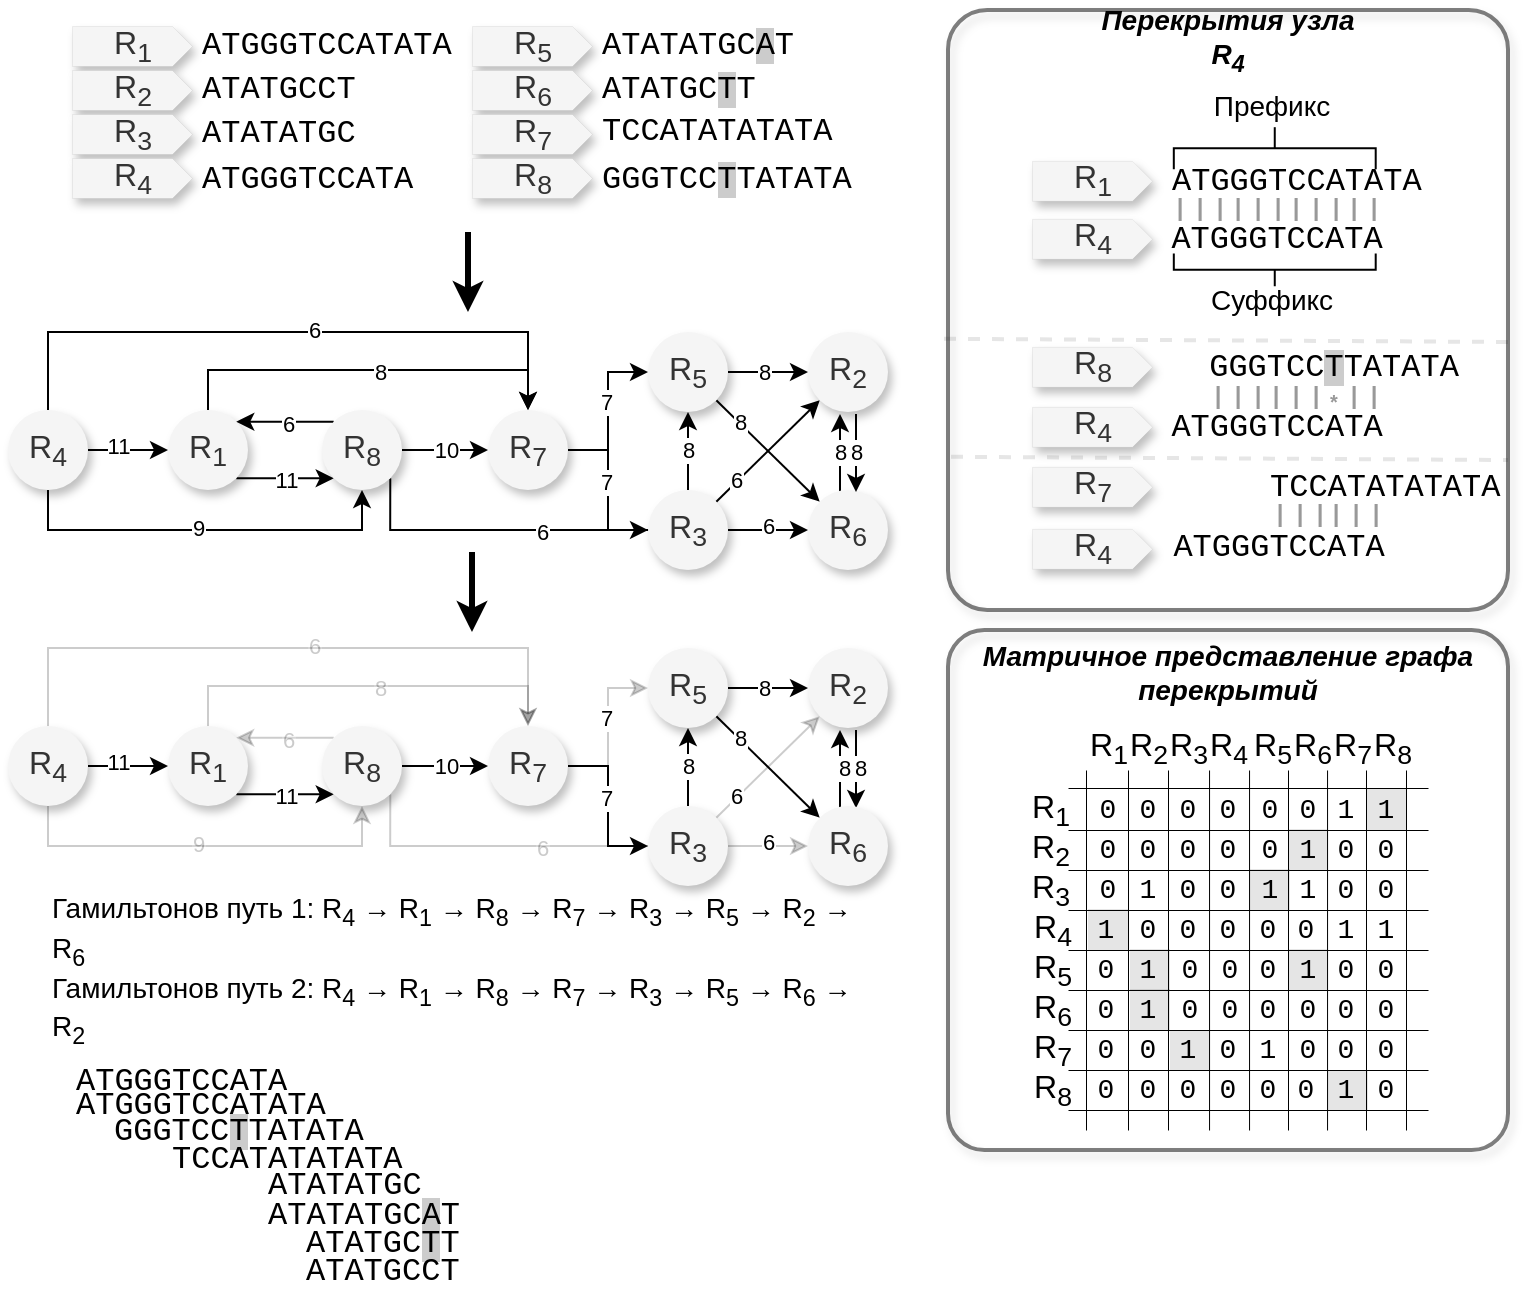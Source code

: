 <mxfile version="24.3.1" type="github">
  <diagram name="Page-1" id="3ytib0Ygw_xLYDBIZhBg">
    <mxGraphModel dx="1434" dy="759" grid="1" gridSize="10" guides="1" tooltips="1" connect="1" arrows="1" fold="1" page="1" pageScale="1" pageWidth="850" pageHeight="1100" math="0" shadow="0">
      <root>
        <mxCell id="0" />
        <mxCell id="1" parent="0" />
        <mxCell id="NRrkbkx58YSTAkcjEtVz-2" value="&lt;font style=&quot;font-size: 16px;&quot; face=&quot;Courier New&quot;&gt;ATGGGTCCATATA&lt;/font&gt;&lt;font style=&quot;font-size: 16px;&quot; face=&quot;WW2qCex9ZGnOM6EULOnp&quot;&gt; &lt;/font&gt;" style="text;whiteSpace=wrap;html=1;" parent="1" vertex="1">
          <mxGeometry x="105" y="40" width="137" height="29" as="geometry" />
        </mxCell>
        <mxCell id="NRrkbkx58YSTAkcjEtVz-11" value="&lt;font style=&quot;font-size: 16px;&quot;&gt;R&lt;sub&gt;1&lt;br&gt;&lt;/sub&gt;&lt;/font&gt;" style="html=1;shadow=1;dashed=0;align=center;verticalAlign=middle;shape=mxgraph.arrows2.arrow;dy=0;dx=10;notch=0;fillColor=#f5f5f5;fontColor=#333333;strokeColor=#666666;strokeWidth=0;" parent="1" vertex="1">
          <mxGeometry x="42" y="48" width="60" height="20" as="geometry" />
        </mxCell>
        <mxCell id="NRrkbkx58YSTAkcjEtVz-19" value="&lt;font style=&quot;font-size: 16px;&quot;&gt;R&lt;sub&gt;2&lt;br&gt;&lt;/sub&gt;&lt;/font&gt;" style="html=1;shadow=1;dashed=0;align=center;verticalAlign=middle;shape=mxgraph.arrows2.arrow;dy=0;dx=10;notch=0;fillColor=#f5f5f5;fontColor=#333333;strokeColor=#666666;strokeWidth=0;" parent="1" vertex="1">
          <mxGeometry x="42" y="70" width="60" height="20" as="geometry" />
        </mxCell>
        <mxCell id="NRrkbkx58YSTAkcjEtVz-20" value="&lt;font style=&quot;font-size: 16px;&quot;&gt;R&lt;sub&gt;3&lt;br&gt;&lt;/sub&gt;&lt;/font&gt;" style="html=1;shadow=1;dashed=0;align=center;verticalAlign=middle;shape=mxgraph.arrows2.arrow;dy=0;dx=10;notch=0;fillColor=#f5f5f5;fontColor=#333333;strokeColor=#666666;strokeWidth=0;" parent="1" vertex="1">
          <mxGeometry x="42" y="92" width="60" height="20" as="geometry" />
        </mxCell>
        <mxCell id="NRrkbkx58YSTAkcjEtVz-21" value="&lt;font style=&quot;font-size: 16px;&quot;&gt;R&lt;sub&gt;4&lt;br&gt;&lt;/sub&gt;&lt;/font&gt;" style="html=1;shadow=1;dashed=0;align=center;verticalAlign=middle;shape=mxgraph.arrows2.arrow;dy=0;dx=10;notch=0;fillColor=#f5f5f5;fontColor=#333333;strokeColor=#666666;strokeWidth=0;" parent="1" vertex="1">
          <mxGeometry x="42" y="114" width="60" height="20" as="geometry" />
        </mxCell>
        <mxCell id="NRrkbkx58YSTAkcjEtVz-22" value="&lt;font style=&quot;font-size: 16px;&quot;&gt;R&lt;sub&gt;5&lt;br&gt;&lt;/sub&gt;&lt;/font&gt;" style="html=1;shadow=1;dashed=0;align=center;verticalAlign=middle;shape=mxgraph.arrows2.arrow;dy=0;dx=10;notch=0;fillColor=#f5f5f5;fontColor=#333333;strokeColor=#666666;strokeWidth=0;" parent="1" vertex="1">
          <mxGeometry x="242" y="48" width="60" height="20" as="geometry" />
        </mxCell>
        <mxCell id="NRrkbkx58YSTAkcjEtVz-23" value="&lt;font style=&quot;font-size: 16px;&quot;&gt;R&lt;sub&gt;6&lt;br&gt;&lt;/sub&gt;&lt;/font&gt;" style="html=1;shadow=1;dashed=0;align=center;verticalAlign=middle;shape=mxgraph.arrows2.arrow;dy=0;dx=10;notch=0;fillColor=#f5f5f5;fontColor=#333333;strokeColor=#666666;strokeWidth=0;" parent="1" vertex="1">
          <mxGeometry x="242" y="70" width="60" height="20" as="geometry" />
        </mxCell>
        <mxCell id="NRrkbkx58YSTAkcjEtVz-24" value="&lt;font style=&quot;font-size: 16px;&quot;&gt;R&lt;sub&gt;7&lt;br&gt;&lt;/sub&gt;&lt;/font&gt;" style="html=1;shadow=1;dashed=0;align=center;verticalAlign=middle;shape=mxgraph.arrows2.arrow;dy=0;dx=10;notch=0;fillColor=#f5f5f5;fontColor=#333333;strokeColor=#666666;strokeWidth=0;" parent="1" vertex="1">
          <mxGeometry x="242" y="92" width="60" height="20" as="geometry" />
        </mxCell>
        <mxCell id="NRrkbkx58YSTAkcjEtVz-25" value="&lt;font style=&quot;font-size: 16px;&quot;&gt;R&lt;sub&gt;8&lt;br&gt;&lt;/sub&gt;&lt;/font&gt;" style="html=1;shadow=1;dashed=0;align=center;verticalAlign=middle;shape=mxgraph.arrows2.arrow;dy=0;dx=10;notch=0;fillColor=#f5f5f5;fontColor=#333333;strokeColor=#666666;strokeWidth=0;" parent="1" vertex="1">
          <mxGeometry x="242" y="114" width="60" height="20" as="geometry" />
        </mxCell>
        <mxCell id="NRrkbkx58YSTAkcjEtVz-161" value="" style="group" parent="1" vertex="1" connectable="0">
          <mxGeometry x="10" y="359" width="440" height="119" as="geometry" />
        </mxCell>
        <mxCell id="NRrkbkx58YSTAkcjEtVz-157" style="edgeStyle=orthogonalEdgeStyle;rounded=0;orthogonalLoop=1;jettySize=auto;html=1;exitX=0.5;exitY=0;exitDx=0;exitDy=0;entryX=0.5;entryY=1;entryDx=0;entryDy=0;startArrow=classic;startFill=1;endArrow=none;endFill=0;" parent="NRrkbkx58YSTAkcjEtVz-161" edge="1">
          <mxGeometry relative="1" as="geometry">
            <mxPoint x="424" y="80" as="sourcePoint" />
            <mxPoint x="424" y="41" as="targetPoint" />
          </mxGeometry>
        </mxCell>
        <mxCell id="NRrkbkx58YSTAkcjEtVz-158" value="8" style="edgeLabel;html=1;align=center;verticalAlign=middle;resizable=0;points=[];" parent="NRrkbkx58YSTAkcjEtVz-157" vertex="1" connectable="0">
          <mxGeometry x="0.022" y="-2" relative="1" as="geometry">
            <mxPoint as="offset" />
          </mxGeometry>
        </mxCell>
        <mxCell id="NRrkbkx58YSTAkcjEtVz-117" style="rounded=0;orthogonalLoop=1;jettySize=auto;html=1;exitX=1;exitY=1;exitDx=0;exitDy=0;entryX=0;entryY=0;entryDx=0;entryDy=0;" parent="NRrkbkx58YSTAkcjEtVz-161" source="NRrkbkx58YSTAkcjEtVz-151" target="NRrkbkx58YSTAkcjEtVz-155" edge="1">
          <mxGeometry relative="1" as="geometry" />
        </mxCell>
        <mxCell id="NRrkbkx58YSTAkcjEtVz-118" style="edgeStyle=orthogonalEdgeStyle;rounded=0;orthogonalLoop=1;jettySize=auto;html=1;exitX=1;exitY=0.5;exitDx=0;exitDy=0;entryX=0;entryY=0.5;entryDx=0;entryDy=0;" parent="NRrkbkx58YSTAkcjEtVz-161" source="NRrkbkx58YSTAkcjEtVz-124" target="NRrkbkx58YSTAkcjEtVz-129" edge="1">
          <mxGeometry relative="1" as="geometry" />
        </mxCell>
        <mxCell id="NRrkbkx58YSTAkcjEtVz-119" value="11" style="edgeLabel;html=1;align=center;verticalAlign=middle;resizable=0;points=[];" parent="NRrkbkx58YSTAkcjEtVz-118" vertex="1" connectable="0">
          <mxGeometry x="-0.242" y="2" relative="1" as="geometry">
            <mxPoint as="offset" />
          </mxGeometry>
        </mxCell>
        <mxCell id="NRrkbkx58YSTAkcjEtVz-120" style="edgeStyle=orthogonalEdgeStyle;rounded=0;orthogonalLoop=1;jettySize=auto;html=1;exitX=0.5;exitY=1;exitDx=0;exitDy=0;entryX=0.5;entryY=1;entryDx=0;entryDy=0;opacity=20;" parent="NRrkbkx58YSTAkcjEtVz-161" source="NRrkbkx58YSTAkcjEtVz-124" target="NRrkbkx58YSTAkcjEtVz-136" edge="1">
          <mxGeometry relative="1" as="geometry" />
        </mxCell>
        <mxCell id="NRrkbkx58YSTAkcjEtVz-121" value="9" style="edgeLabel;html=1;align=center;verticalAlign=middle;resizable=0;points=[];textOpacity=20;" parent="NRrkbkx58YSTAkcjEtVz-120" vertex="1" connectable="0">
          <mxGeometry x="-0.035" y="1" relative="1" as="geometry">
            <mxPoint as="offset" />
          </mxGeometry>
        </mxCell>
        <mxCell id="NRrkbkx58YSTAkcjEtVz-122" style="edgeStyle=orthogonalEdgeStyle;rounded=0;orthogonalLoop=1;jettySize=auto;html=1;exitX=0.5;exitY=0;exitDx=0;exitDy=0;entryX=0.5;entryY=0;entryDx=0;entryDy=0;opacity=20;" parent="NRrkbkx58YSTAkcjEtVz-161" source="NRrkbkx58YSTAkcjEtVz-124" target="NRrkbkx58YSTAkcjEtVz-141" edge="1">
          <mxGeometry relative="1" as="geometry">
            <Array as="points">
              <mxPoint x="20" />
              <mxPoint x="260" />
            </Array>
          </mxGeometry>
        </mxCell>
        <mxCell id="NRrkbkx58YSTAkcjEtVz-123" value="6" style="edgeLabel;html=1;align=center;verticalAlign=middle;resizable=0;points=[];textOpacity=20;" parent="NRrkbkx58YSTAkcjEtVz-122" vertex="1" connectable="0">
          <mxGeometry x="0.083" y="1" relative="1" as="geometry">
            <mxPoint as="offset" />
          </mxGeometry>
        </mxCell>
        <mxCell id="NRrkbkx58YSTAkcjEtVz-124" value="&lt;font style=&quot;font-size: 16px;&quot;&gt;R&lt;sub&gt;4&lt;/sub&gt;&lt;/font&gt;" style="ellipse;whiteSpace=wrap;html=1;aspect=fixed;fillColor=#f5f5f5;fontColor=#333333;strokeColor=none;shadow=1;" parent="NRrkbkx58YSTAkcjEtVz-161" vertex="1">
          <mxGeometry y="39" width="40" height="40" as="geometry" />
        </mxCell>
        <mxCell id="NRrkbkx58YSTAkcjEtVz-125" style="edgeStyle=orthogonalEdgeStyle;rounded=0;orthogonalLoop=1;jettySize=auto;html=1;exitX=0.5;exitY=0;exitDx=0;exitDy=0;entryX=0.5;entryY=0;entryDx=0;entryDy=0;textOpacity=20;opacity=20;" parent="NRrkbkx58YSTAkcjEtVz-161" source="NRrkbkx58YSTAkcjEtVz-129" target="NRrkbkx58YSTAkcjEtVz-141" edge="1">
          <mxGeometry relative="1" as="geometry" />
        </mxCell>
        <mxCell id="NRrkbkx58YSTAkcjEtVz-126" value="8" style="edgeLabel;html=1;align=center;verticalAlign=middle;resizable=0;points=[];textOpacity=20;" parent="NRrkbkx58YSTAkcjEtVz-125" vertex="1" connectable="0">
          <mxGeometry x="0.056" y="-1" relative="1" as="geometry">
            <mxPoint as="offset" />
          </mxGeometry>
        </mxCell>
        <mxCell id="NRrkbkx58YSTAkcjEtVz-127" style="edgeStyle=orthogonalEdgeStyle;rounded=0;orthogonalLoop=1;jettySize=auto;html=1;exitX=1;exitY=1;exitDx=0;exitDy=0;entryX=0;entryY=1;entryDx=0;entryDy=0;" parent="NRrkbkx58YSTAkcjEtVz-161" source="NRrkbkx58YSTAkcjEtVz-129" target="NRrkbkx58YSTAkcjEtVz-136" edge="1">
          <mxGeometry relative="1" as="geometry" />
        </mxCell>
        <mxCell id="NRrkbkx58YSTAkcjEtVz-128" value="11" style="edgeLabel;html=1;align=center;verticalAlign=middle;resizable=0;points=[];" parent="NRrkbkx58YSTAkcjEtVz-127" vertex="1" connectable="0">
          <mxGeometry x="0.139" y="-1" relative="1" as="geometry">
            <mxPoint as="offset" />
          </mxGeometry>
        </mxCell>
        <mxCell id="NRrkbkx58YSTAkcjEtVz-129" value="&lt;font style=&quot;font-size: 16px;&quot;&gt;R&lt;sub&gt;1&lt;/sub&gt;&lt;/font&gt;" style="ellipse;whiteSpace=wrap;html=1;aspect=fixed;fillColor=#f5f5f5;fontColor=#333333;strokeColor=none;shadow=1;" parent="NRrkbkx58YSTAkcjEtVz-161" vertex="1">
          <mxGeometry x="80" y="39" width="40" height="40" as="geometry" />
        </mxCell>
        <mxCell id="NRrkbkx58YSTAkcjEtVz-130" style="edgeStyle=orthogonalEdgeStyle;rounded=0;orthogonalLoop=1;jettySize=auto;html=1;exitX=1;exitY=0.5;exitDx=0;exitDy=0;entryX=0;entryY=0.5;entryDx=0;entryDy=0;" parent="NRrkbkx58YSTAkcjEtVz-161" source="NRrkbkx58YSTAkcjEtVz-136" target="NRrkbkx58YSTAkcjEtVz-141" edge="1">
          <mxGeometry relative="1" as="geometry" />
        </mxCell>
        <mxCell id="NRrkbkx58YSTAkcjEtVz-131" value="10" style="edgeLabel;html=1;align=center;verticalAlign=middle;resizable=0;points=[];" parent="NRrkbkx58YSTAkcjEtVz-130" vertex="1" connectable="0">
          <mxGeometry x="0.004" relative="1" as="geometry">
            <mxPoint as="offset" />
          </mxGeometry>
        </mxCell>
        <mxCell id="NRrkbkx58YSTAkcjEtVz-132" style="edgeStyle=orthogonalEdgeStyle;rounded=0;orthogonalLoop=1;jettySize=auto;html=1;exitX=0;exitY=0;exitDx=0;exitDy=0;entryX=1;entryY=0;entryDx=0;entryDy=0;textOpacity=20;opacity=20;" parent="NRrkbkx58YSTAkcjEtVz-161" source="NRrkbkx58YSTAkcjEtVz-136" target="NRrkbkx58YSTAkcjEtVz-129" edge="1">
          <mxGeometry relative="1" as="geometry" />
        </mxCell>
        <mxCell id="NRrkbkx58YSTAkcjEtVz-133" value="6" style="edgeLabel;html=1;align=center;verticalAlign=middle;resizable=0;points=[];textOpacity=20;" parent="NRrkbkx58YSTAkcjEtVz-132" vertex="1" connectable="0">
          <mxGeometry x="0.052" y="-1" relative="1" as="geometry">
            <mxPoint y="2" as="offset" />
          </mxGeometry>
        </mxCell>
        <mxCell id="NRrkbkx58YSTAkcjEtVz-134" style="edgeStyle=orthogonalEdgeStyle;rounded=0;orthogonalLoop=1;jettySize=auto;html=1;exitX=1;exitY=1;exitDx=0;exitDy=0;entryX=0.5;entryY=1;entryDx=0;entryDy=0;opacity=20;" parent="NRrkbkx58YSTAkcjEtVz-161" source="NRrkbkx58YSTAkcjEtVz-136" target="NRrkbkx58YSTAkcjEtVz-148" edge="1">
          <mxGeometry relative="1" as="geometry">
            <Array as="points">
              <mxPoint x="191" y="99" />
              <mxPoint x="340" y="99" />
            </Array>
          </mxGeometry>
        </mxCell>
        <mxCell id="NRrkbkx58YSTAkcjEtVz-135" value="6" style="edgeLabel;html=1;align=center;verticalAlign=middle;resizable=0;points=[];textOpacity=20;" parent="NRrkbkx58YSTAkcjEtVz-134" vertex="1" connectable="0">
          <mxGeometry x="0.043" y="-1" relative="1" as="geometry">
            <mxPoint as="offset" />
          </mxGeometry>
        </mxCell>
        <mxCell id="NRrkbkx58YSTAkcjEtVz-136" value="&lt;font style=&quot;font-size: 16px;&quot;&gt;R&lt;sub&gt;8&lt;/sub&gt;&lt;/font&gt;" style="ellipse;whiteSpace=wrap;html=1;aspect=fixed;fillColor=#f5f5f5;fontColor=#333333;strokeColor=none;shadow=1;" parent="NRrkbkx58YSTAkcjEtVz-161" vertex="1">
          <mxGeometry x="157" y="39" width="40" height="40" as="geometry" />
        </mxCell>
        <mxCell id="NRrkbkx58YSTAkcjEtVz-137" style="edgeStyle=orthogonalEdgeStyle;rounded=0;orthogonalLoop=1;jettySize=auto;html=1;exitX=1;exitY=0.5;exitDx=0;exitDy=0;entryX=0;entryY=0.5;entryDx=0;entryDy=0;" parent="NRrkbkx58YSTAkcjEtVz-161" source="NRrkbkx58YSTAkcjEtVz-141" target="NRrkbkx58YSTAkcjEtVz-148" edge="1">
          <mxGeometry relative="1" as="geometry" />
        </mxCell>
        <mxCell id="NRrkbkx58YSTAkcjEtVz-138" value="7" style="edgeLabel;html=1;align=center;verticalAlign=middle;resizable=0;points=[];" parent="NRrkbkx58YSTAkcjEtVz-137" vertex="1" connectable="0">
          <mxGeometry x="-0.105" y="-1" relative="1" as="geometry">
            <mxPoint as="offset" />
          </mxGeometry>
        </mxCell>
        <mxCell id="NRrkbkx58YSTAkcjEtVz-139" style="edgeStyle=orthogonalEdgeStyle;rounded=0;orthogonalLoop=1;jettySize=auto;html=1;exitX=1;exitY=0.5;exitDx=0;exitDy=0;entryX=0;entryY=0.5;entryDx=0;entryDy=0;opacity=20;" parent="NRrkbkx58YSTAkcjEtVz-161" source="NRrkbkx58YSTAkcjEtVz-141" target="NRrkbkx58YSTAkcjEtVz-151" edge="1">
          <mxGeometry relative="1" as="geometry" />
        </mxCell>
        <mxCell id="NRrkbkx58YSTAkcjEtVz-140" value="7" style="edgeLabel;html=1;align=center;verticalAlign=middle;resizable=0;points=[];" parent="NRrkbkx58YSTAkcjEtVz-139" vertex="1" connectable="0">
          <mxGeometry x="0.117" y="1" relative="1" as="geometry">
            <mxPoint as="offset" />
          </mxGeometry>
        </mxCell>
        <mxCell id="NRrkbkx58YSTAkcjEtVz-141" value="&lt;font style=&quot;font-size: 16px;&quot;&gt;R&lt;sub&gt;7&lt;/sub&gt;&lt;/font&gt;" style="ellipse;whiteSpace=wrap;html=1;aspect=fixed;fillColor=#f5f5f5;fontColor=#333333;strokeColor=none;shadow=1;" parent="NRrkbkx58YSTAkcjEtVz-161" vertex="1">
          <mxGeometry x="240" y="39" width="40" height="40" as="geometry" />
        </mxCell>
        <mxCell id="NRrkbkx58YSTAkcjEtVz-142" style="rounded=0;orthogonalLoop=1;jettySize=auto;html=1;exitX=1;exitY=0;exitDx=0;exitDy=0;entryX=0;entryY=1;entryDx=0;entryDy=0;opacity=20;" parent="NRrkbkx58YSTAkcjEtVz-161" source="NRrkbkx58YSTAkcjEtVz-148" target="NRrkbkx58YSTAkcjEtVz-152" edge="1">
          <mxGeometry relative="1" as="geometry" />
        </mxCell>
        <mxCell id="NRrkbkx58YSTAkcjEtVz-143" value="6" style="edgeLabel;html=1;align=center;verticalAlign=middle;resizable=0;points=[];" parent="NRrkbkx58YSTAkcjEtVz-142" vertex="1" connectable="0">
          <mxGeometry x="0.021" y="2" relative="1" as="geometry">
            <mxPoint x="-15" y="16" as="offset" />
          </mxGeometry>
        </mxCell>
        <mxCell id="NRrkbkx58YSTAkcjEtVz-144" style="edgeStyle=orthogonalEdgeStyle;rounded=0;orthogonalLoop=1;jettySize=auto;html=1;exitX=0.5;exitY=0;exitDx=0;exitDy=0;entryX=0.5;entryY=1;entryDx=0;entryDy=0;" parent="NRrkbkx58YSTAkcjEtVz-161" source="NRrkbkx58YSTAkcjEtVz-148" target="NRrkbkx58YSTAkcjEtVz-151" edge="1">
          <mxGeometry relative="1" as="geometry" />
        </mxCell>
        <mxCell id="NRrkbkx58YSTAkcjEtVz-145" value="8" style="edgeLabel;html=1;align=center;verticalAlign=middle;resizable=0;points=[];" parent="NRrkbkx58YSTAkcjEtVz-144" vertex="1" connectable="0">
          <mxGeometry x="0.058" relative="1" as="geometry">
            <mxPoint as="offset" />
          </mxGeometry>
        </mxCell>
        <mxCell id="NRrkbkx58YSTAkcjEtVz-146" style="edgeStyle=orthogonalEdgeStyle;rounded=0;orthogonalLoop=1;jettySize=auto;html=1;exitX=1;exitY=0.5;exitDx=0;exitDy=0;entryX=0;entryY=0.5;entryDx=0;entryDy=0;opacity=20;" parent="NRrkbkx58YSTAkcjEtVz-161" source="NRrkbkx58YSTAkcjEtVz-148" target="NRrkbkx58YSTAkcjEtVz-155" edge="1">
          <mxGeometry relative="1" as="geometry" />
        </mxCell>
        <mxCell id="NRrkbkx58YSTAkcjEtVz-147" value="6" style="edgeLabel;html=1;align=center;verticalAlign=middle;resizable=0;points=[];" parent="NRrkbkx58YSTAkcjEtVz-146" vertex="1" connectable="0">
          <mxGeometry x="-0.002" y="2" relative="1" as="geometry">
            <mxPoint as="offset" />
          </mxGeometry>
        </mxCell>
        <mxCell id="NRrkbkx58YSTAkcjEtVz-148" value="&lt;font style=&quot;font-size: 16px;&quot;&gt;R&lt;sub&gt;3&lt;/sub&gt;&lt;/font&gt;" style="ellipse;whiteSpace=wrap;html=1;aspect=fixed;fillColor=#f5f5f5;fontColor=#333333;strokeColor=none;shadow=1;" parent="NRrkbkx58YSTAkcjEtVz-161" vertex="1">
          <mxGeometry x="320" y="79" width="40" height="40" as="geometry" />
        </mxCell>
        <mxCell id="NRrkbkx58YSTAkcjEtVz-149" style="edgeStyle=orthogonalEdgeStyle;rounded=0;orthogonalLoop=1;jettySize=auto;html=1;exitX=1;exitY=0.5;exitDx=0;exitDy=0;" parent="NRrkbkx58YSTAkcjEtVz-161" source="NRrkbkx58YSTAkcjEtVz-151" target="NRrkbkx58YSTAkcjEtVz-152" edge="1">
          <mxGeometry relative="1" as="geometry" />
        </mxCell>
        <mxCell id="NRrkbkx58YSTAkcjEtVz-150" value="8" style="edgeLabel;html=1;align=center;verticalAlign=middle;resizable=0;points=[];" parent="NRrkbkx58YSTAkcjEtVz-149" vertex="1" connectable="0">
          <mxGeometry x="-0.105" relative="1" as="geometry">
            <mxPoint as="offset" />
          </mxGeometry>
        </mxCell>
        <mxCell id="NRrkbkx58YSTAkcjEtVz-151" value="&lt;font style=&quot;font-size: 16px;&quot;&gt;R&lt;sub&gt;5&lt;/sub&gt;&lt;/font&gt;" style="ellipse;whiteSpace=wrap;html=1;aspect=fixed;fillColor=#f5f5f5;fontColor=#333333;strokeColor=none;shadow=1;" parent="NRrkbkx58YSTAkcjEtVz-161" vertex="1">
          <mxGeometry x="320" width="40" height="40" as="geometry" />
        </mxCell>
        <mxCell id="NRrkbkx58YSTAkcjEtVz-152" value="&lt;font style=&quot;font-size: 16px;&quot;&gt;R&lt;sub&gt;2&lt;/sub&gt;&lt;/font&gt;" style="ellipse;whiteSpace=wrap;html=1;aspect=fixed;fillColor=#f5f5f5;fontColor=#333333;strokeColor=none;shadow=1;" parent="NRrkbkx58YSTAkcjEtVz-161" vertex="1">
          <mxGeometry x="400" width="40" height="40" as="geometry" />
        </mxCell>
        <mxCell id="NRrkbkx58YSTAkcjEtVz-153" style="edgeStyle=orthogonalEdgeStyle;rounded=0;orthogonalLoop=1;jettySize=auto;html=1;exitX=0.5;exitY=0;exitDx=0;exitDy=0;entryX=0.5;entryY=1;entryDx=0;entryDy=0;startArrow=none;startFill=0;" parent="NRrkbkx58YSTAkcjEtVz-161" edge="1">
          <mxGeometry relative="1" as="geometry">
            <mxPoint x="416.0" y="80.0" as="sourcePoint" />
            <mxPoint x="416.0" y="41" as="targetPoint" />
          </mxGeometry>
        </mxCell>
        <mxCell id="NRrkbkx58YSTAkcjEtVz-154" value="8" style="edgeLabel;html=1;align=center;verticalAlign=middle;resizable=0;points=[];" parent="NRrkbkx58YSTAkcjEtVz-153" vertex="1" connectable="0">
          <mxGeometry x="0.022" y="-2" relative="1" as="geometry">
            <mxPoint as="offset" />
          </mxGeometry>
        </mxCell>
        <mxCell id="NRrkbkx58YSTAkcjEtVz-155" value="&lt;font style=&quot;font-size: 16px;&quot;&gt;R&lt;sub&gt;6&lt;/sub&gt;&lt;/font&gt;" style="ellipse;whiteSpace=wrap;html=1;aspect=fixed;fillColor=#f5f5f5;fontColor=#333333;strokeColor=none;shadow=1;" parent="NRrkbkx58YSTAkcjEtVz-161" vertex="1">
          <mxGeometry x="400" y="79" width="40" height="40" as="geometry" />
        </mxCell>
        <mxCell id="NRrkbkx58YSTAkcjEtVz-156" value="8" style="edgeLabel;html=1;align=center;verticalAlign=middle;resizable=0;points=[];" parent="NRrkbkx58YSTAkcjEtVz-161" vertex="1" connectable="0">
          <mxGeometry x="380.331" y="92.355" as="geometry">
            <mxPoint x="-15" y="-48" as="offset" />
          </mxGeometry>
        </mxCell>
        <mxCell id="IgfFBBctw5f2I0VB_9IK-70" value="&lt;font style=&quot;font-size: 16px;&quot; face=&quot;Courier New&quot;&gt;ATATGCCT&lt;/font&gt;" style="text;whiteSpace=wrap;html=1;" vertex="1" parent="1">
          <mxGeometry x="105" y="64" width="87" height="25" as="geometry" />
        </mxCell>
        <mxCell id="IgfFBBctw5f2I0VB_9IK-71" value="&lt;font style=&quot;font-size: 16px;&quot; face=&quot;Courier New&quot;&gt;ATATATGC&lt;/font&gt;" style="text;whiteSpace=wrap;html=1;" vertex="1" parent="1">
          <mxGeometry x="105" y="85.5" width="87" height="33" as="geometry" />
        </mxCell>
        <mxCell id="IgfFBBctw5f2I0VB_9IK-72" value="ATGGGTCCATA" style="text;whiteSpace=wrap;fontFamily=Courier New;fontSize=16;" vertex="1" parent="1">
          <mxGeometry x="105" y="109" width="110" height="40" as="geometry" />
        </mxCell>
        <mxCell id="IgfFBBctw5f2I0VB_9IK-74" value="&lt;font face=&quot;Courier New&quot;&gt;ATATATGC&lt;span style=&quot;background-color: rgb(204, 204, 204);&quot;&gt;A&lt;/span&gt;T&lt;/font&gt;" style="text;whiteSpace=wrap;fontSize=16;html=1;" vertex="1" parent="1">
          <mxGeometry x="305" y="40" width="100" height="29" as="geometry" />
        </mxCell>
        <mxCell id="IgfFBBctw5f2I0VB_9IK-76" value="&lt;font style=&quot;font-size: 16px;&quot; face=&quot;Courier New&quot;&gt;ATATGC&lt;span style=&quot;background-color: rgb(204, 204, 204);&quot;&gt;T&lt;/span&gt;T&lt;/font&gt;" style="text;whiteSpace=wrap;html=1;" vertex="1" parent="1">
          <mxGeometry x="305" y="64" width="90" height="25" as="geometry" />
        </mxCell>
        <mxCell id="IgfFBBctw5f2I0VB_9IK-77" value="TCCATATATATA" style="text;whiteSpace=wrap;fontFamily=Courier New;fontSize=16;" vertex="1" parent="1">
          <mxGeometry x="305" y="85" width="110" height="33.5" as="geometry" />
        </mxCell>
        <mxCell id="IgfFBBctw5f2I0VB_9IK-78" value="GGGTCC&lt;span style=&quot;background-color: rgb(204, 204, 204);&quot;&gt;T&lt;/span&gt;TATATA" style="text;whiteSpace=wrap;fontSize=16;fontFamily=Courier New;html=1;" vertex="1" parent="1">
          <mxGeometry x="305" y="109" width="130" height="40" as="geometry" />
        </mxCell>
        <mxCell id="IgfFBBctw5f2I0VB_9IK-79" value="" style="group" vertex="1" connectable="0" parent="1">
          <mxGeometry x="10" y="201" width="440" height="119" as="geometry" />
        </mxCell>
        <mxCell id="NRrkbkx58YSTAkcjEtVz-107" value="" style="group" parent="IgfFBBctw5f2I0VB_9IK-79" vertex="1" connectable="0">
          <mxGeometry width="440" height="119" as="geometry" />
        </mxCell>
        <mxCell id="NRrkbkx58YSTAkcjEtVz-101" style="rounded=0;orthogonalLoop=1;jettySize=auto;html=1;exitX=1;exitY=1;exitDx=0;exitDy=0;entryX=0;entryY=0;entryDx=0;entryDy=0;" parent="NRrkbkx58YSTAkcjEtVz-107" source="NRrkbkx58YSTAkcjEtVz-84" target="NRrkbkx58YSTAkcjEtVz-89" edge="1">
          <mxGeometry relative="1" as="geometry" />
        </mxCell>
        <mxCell id="NRrkbkx58YSTAkcjEtVz-35" style="edgeStyle=orthogonalEdgeStyle;rounded=0;orthogonalLoop=1;jettySize=auto;html=1;exitX=1;exitY=0.5;exitDx=0;exitDy=0;entryX=0;entryY=0.5;entryDx=0;entryDy=0;" parent="NRrkbkx58YSTAkcjEtVz-107" source="NRrkbkx58YSTAkcjEtVz-27" target="NRrkbkx58YSTAkcjEtVz-34" edge="1">
          <mxGeometry relative="1" as="geometry" />
        </mxCell>
        <mxCell id="NRrkbkx58YSTAkcjEtVz-53" value="11" style="edgeLabel;html=1;align=center;verticalAlign=middle;resizable=0;points=[];" parent="NRrkbkx58YSTAkcjEtVz-35" vertex="1" connectable="0">
          <mxGeometry x="-0.242" y="2" relative="1" as="geometry">
            <mxPoint as="offset" />
          </mxGeometry>
        </mxCell>
        <mxCell id="NRrkbkx58YSTAkcjEtVz-42" style="edgeStyle=orthogonalEdgeStyle;rounded=0;orthogonalLoop=1;jettySize=auto;html=1;exitX=0.5;exitY=1;exitDx=0;exitDy=0;entryX=0.5;entryY=1;entryDx=0;entryDy=0;" parent="NRrkbkx58YSTAkcjEtVz-107" source="NRrkbkx58YSTAkcjEtVz-27" target="NRrkbkx58YSTAkcjEtVz-40" edge="1">
          <mxGeometry relative="1" as="geometry" />
        </mxCell>
        <mxCell id="NRrkbkx58YSTAkcjEtVz-52" value="9" style="edgeLabel;html=1;align=center;verticalAlign=middle;resizable=0;points=[];" parent="NRrkbkx58YSTAkcjEtVz-42" vertex="1" connectable="0">
          <mxGeometry x="-0.035" y="1" relative="1" as="geometry">
            <mxPoint as="offset" />
          </mxGeometry>
        </mxCell>
        <mxCell id="NRrkbkx58YSTAkcjEtVz-61" style="edgeStyle=orthogonalEdgeStyle;rounded=0;orthogonalLoop=1;jettySize=auto;html=1;exitX=0.5;exitY=0;exitDx=0;exitDy=0;entryX=0.5;entryY=0;entryDx=0;entryDy=0;" parent="NRrkbkx58YSTAkcjEtVz-107" source="NRrkbkx58YSTAkcjEtVz-27" target="NRrkbkx58YSTAkcjEtVz-55" edge="1">
          <mxGeometry relative="1" as="geometry">
            <Array as="points">
              <mxPoint x="20" />
              <mxPoint x="260" />
            </Array>
          </mxGeometry>
        </mxCell>
        <mxCell id="NRrkbkx58YSTAkcjEtVz-63" value="6" style="edgeLabel;html=1;align=center;verticalAlign=middle;resizable=0;points=[];" parent="NRrkbkx58YSTAkcjEtVz-61" vertex="1" connectable="0">
          <mxGeometry x="0.083" y="1" relative="1" as="geometry">
            <mxPoint as="offset" />
          </mxGeometry>
        </mxCell>
        <mxCell id="NRrkbkx58YSTAkcjEtVz-27" value="&lt;font style=&quot;font-size: 16px;&quot;&gt;R&lt;sub&gt;4&lt;/sub&gt;&lt;/font&gt;" style="ellipse;whiteSpace=wrap;html=1;aspect=fixed;fillColor=#f5f5f5;fontColor=#333333;strokeColor=none;shadow=1;" parent="NRrkbkx58YSTAkcjEtVz-107" vertex="1">
          <mxGeometry y="39" width="40" height="40" as="geometry" />
        </mxCell>
        <mxCell id="NRrkbkx58YSTAkcjEtVz-60" style="edgeStyle=orthogonalEdgeStyle;rounded=0;orthogonalLoop=1;jettySize=auto;html=1;exitX=0.5;exitY=0;exitDx=0;exitDy=0;entryX=0.5;entryY=0;entryDx=0;entryDy=0;" parent="NRrkbkx58YSTAkcjEtVz-107" source="NRrkbkx58YSTAkcjEtVz-34" target="NRrkbkx58YSTAkcjEtVz-55" edge="1">
          <mxGeometry relative="1" as="geometry" />
        </mxCell>
        <mxCell id="NRrkbkx58YSTAkcjEtVz-62" value="8" style="edgeLabel;html=1;align=center;verticalAlign=middle;resizable=0;points=[];" parent="NRrkbkx58YSTAkcjEtVz-60" vertex="1" connectable="0">
          <mxGeometry x="0.056" y="-1" relative="1" as="geometry">
            <mxPoint as="offset" />
          </mxGeometry>
        </mxCell>
        <mxCell id="NRrkbkx58YSTAkcjEtVz-75" style="edgeStyle=orthogonalEdgeStyle;rounded=0;orthogonalLoop=1;jettySize=auto;html=1;exitX=1;exitY=1;exitDx=0;exitDy=0;entryX=0;entryY=1;entryDx=0;entryDy=0;" parent="NRrkbkx58YSTAkcjEtVz-107" source="NRrkbkx58YSTAkcjEtVz-34" target="NRrkbkx58YSTAkcjEtVz-40" edge="1">
          <mxGeometry relative="1" as="geometry" />
        </mxCell>
        <mxCell id="NRrkbkx58YSTAkcjEtVz-76" value="11" style="edgeLabel;html=1;align=center;verticalAlign=middle;resizable=0;points=[];" parent="NRrkbkx58YSTAkcjEtVz-75" vertex="1" connectable="0">
          <mxGeometry x="0.139" y="-1" relative="1" as="geometry">
            <mxPoint as="offset" />
          </mxGeometry>
        </mxCell>
        <mxCell id="NRrkbkx58YSTAkcjEtVz-34" value="&lt;font style=&quot;font-size: 16px;&quot;&gt;R&lt;sub&gt;1&lt;/sub&gt;&lt;/font&gt;" style="ellipse;whiteSpace=wrap;html=1;aspect=fixed;fillColor=#f5f5f5;fontColor=#333333;strokeColor=none;shadow=1;" parent="NRrkbkx58YSTAkcjEtVz-107" vertex="1">
          <mxGeometry x="80" y="39" width="40" height="40" as="geometry" />
        </mxCell>
        <mxCell id="NRrkbkx58YSTAkcjEtVz-56" style="edgeStyle=orthogonalEdgeStyle;rounded=0;orthogonalLoop=1;jettySize=auto;html=1;exitX=1;exitY=0.5;exitDx=0;exitDy=0;entryX=0;entryY=0.5;entryDx=0;entryDy=0;" parent="NRrkbkx58YSTAkcjEtVz-107" source="NRrkbkx58YSTAkcjEtVz-40" target="NRrkbkx58YSTAkcjEtVz-55" edge="1">
          <mxGeometry relative="1" as="geometry" />
        </mxCell>
        <mxCell id="NRrkbkx58YSTAkcjEtVz-57" value="10" style="edgeLabel;html=1;align=center;verticalAlign=middle;resizable=0;points=[];" parent="NRrkbkx58YSTAkcjEtVz-56" vertex="1" connectable="0">
          <mxGeometry x="0.004" relative="1" as="geometry">
            <mxPoint as="offset" />
          </mxGeometry>
        </mxCell>
        <mxCell id="NRrkbkx58YSTAkcjEtVz-73" style="edgeStyle=orthogonalEdgeStyle;rounded=0;orthogonalLoop=1;jettySize=auto;html=1;exitX=0;exitY=0;exitDx=0;exitDy=0;entryX=1;entryY=0;entryDx=0;entryDy=0;" parent="NRrkbkx58YSTAkcjEtVz-107" source="NRrkbkx58YSTAkcjEtVz-40" target="NRrkbkx58YSTAkcjEtVz-34" edge="1">
          <mxGeometry relative="1" as="geometry" />
        </mxCell>
        <mxCell id="NRrkbkx58YSTAkcjEtVz-74" value="6" style="edgeLabel;html=1;align=center;verticalAlign=middle;resizable=0;points=[];" parent="NRrkbkx58YSTAkcjEtVz-73" vertex="1" connectable="0">
          <mxGeometry x="0.052" y="-1" relative="1" as="geometry">
            <mxPoint y="2" as="offset" />
          </mxGeometry>
        </mxCell>
        <mxCell id="NRrkbkx58YSTAkcjEtVz-77" style="edgeStyle=orthogonalEdgeStyle;rounded=0;orthogonalLoop=1;jettySize=auto;html=1;exitX=1;exitY=1;exitDx=0;exitDy=0;entryX=0.5;entryY=1;entryDx=0;entryDy=0;" parent="NRrkbkx58YSTAkcjEtVz-107" source="NRrkbkx58YSTAkcjEtVz-40" target="NRrkbkx58YSTAkcjEtVz-64" edge="1">
          <mxGeometry relative="1" as="geometry">
            <Array as="points">
              <mxPoint x="191" y="99" />
              <mxPoint x="340" y="99" />
            </Array>
          </mxGeometry>
        </mxCell>
        <mxCell id="NRrkbkx58YSTAkcjEtVz-78" value="6" style="edgeLabel;html=1;align=center;verticalAlign=middle;resizable=0;points=[];" parent="NRrkbkx58YSTAkcjEtVz-77" vertex="1" connectable="0">
          <mxGeometry x="0.043" y="-1" relative="1" as="geometry">
            <mxPoint as="offset" />
          </mxGeometry>
        </mxCell>
        <mxCell id="NRrkbkx58YSTAkcjEtVz-40" value="&lt;font style=&quot;font-size: 16px;&quot;&gt;R&lt;sub&gt;8&lt;/sub&gt;&lt;/font&gt;" style="ellipse;whiteSpace=wrap;html=1;aspect=fixed;fillColor=#f5f5f5;fontColor=#333333;strokeColor=none;shadow=1;" parent="NRrkbkx58YSTAkcjEtVz-107" vertex="1">
          <mxGeometry x="157" y="39" width="40" height="40" as="geometry" />
        </mxCell>
        <mxCell id="NRrkbkx58YSTAkcjEtVz-65" style="edgeStyle=orthogonalEdgeStyle;rounded=0;orthogonalLoop=1;jettySize=auto;html=1;exitX=1;exitY=0.5;exitDx=0;exitDy=0;entryX=0;entryY=0.5;entryDx=0;entryDy=0;" parent="NRrkbkx58YSTAkcjEtVz-107" source="NRrkbkx58YSTAkcjEtVz-55" target="NRrkbkx58YSTAkcjEtVz-64" edge="1">
          <mxGeometry relative="1" as="geometry" />
        </mxCell>
        <mxCell id="NRrkbkx58YSTAkcjEtVz-81" value="7" style="edgeLabel;html=1;align=center;verticalAlign=middle;resizable=0;points=[];" parent="NRrkbkx58YSTAkcjEtVz-65" vertex="1" connectable="0">
          <mxGeometry x="-0.105" y="-1" relative="1" as="geometry">
            <mxPoint as="offset" />
          </mxGeometry>
        </mxCell>
        <mxCell id="NRrkbkx58YSTAkcjEtVz-86" style="edgeStyle=orthogonalEdgeStyle;rounded=0;orthogonalLoop=1;jettySize=auto;html=1;exitX=1;exitY=0.5;exitDx=0;exitDy=0;entryX=0;entryY=0.5;entryDx=0;entryDy=0;" parent="NRrkbkx58YSTAkcjEtVz-107" source="NRrkbkx58YSTAkcjEtVz-55" target="NRrkbkx58YSTAkcjEtVz-84" edge="1">
          <mxGeometry relative="1" as="geometry" />
        </mxCell>
        <mxCell id="NRrkbkx58YSTAkcjEtVz-87" value="7" style="edgeLabel;html=1;align=center;verticalAlign=middle;resizable=0;points=[];" parent="NRrkbkx58YSTAkcjEtVz-86" vertex="1" connectable="0">
          <mxGeometry x="0.117" y="1" relative="1" as="geometry">
            <mxPoint as="offset" />
          </mxGeometry>
        </mxCell>
        <mxCell id="NRrkbkx58YSTAkcjEtVz-55" value="&lt;font style=&quot;font-size: 16px;&quot;&gt;R&lt;sub&gt;7&lt;/sub&gt;&lt;/font&gt;" style="ellipse;whiteSpace=wrap;html=1;aspect=fixed;fillColor=#f5f5f5;fontColor=#333333;strokeColor=none;shadow=1;" parent="NRrkbkx58YSTAkcjEtVz-107" vertex="1">
          <mxGeometry x="240" y="39" width="40" height="40" as="geometry" />
        </mxCell>
        <mxCell id="NRrkbkx58YSTAkcjEtVz-94" style="rounded=0;orthogonalLoop=1;jettySize=auto;html=1;exitX=1;exitY=0;exitDx=0;exitDy=0;entryX=0;entryY=1;entryDx=0;entryDy=0;" parent="NRrkbkx58YSTAkcjEtVz-107" source="NRrkbkx58YSTAkcjEtVz-64" target="NRrkbkx58YSTAkcjEtVz-88" edge="1">
          <mxGeometry relative="1" as="geometry" />
        </mxCell>
        <mxCell id="NRrkbkx58YSTAkcjEtVz-96" value="6" style="edgeLabel;html=1;align=center;verticalAlign=middle;resizable=0;points=[];" parent="NRrkbkx58YSTAkcjEtVz-94" vertex="1" connectable="0">
          <mxGeometry x="0.021" y="2" relative="1" as="geometry">
            <mxPoint x="-15" y="16" as="offset" />
          </mxGeometry>
        </mxCell>
        <mxCell id="NRrkbkx58YSTAkcjEtVz-97" style="edgeStyle=orthogonalEdgeStyle;rounded=0;orthogonalLoop=1;jettySize=auto;html=1;exitX=0.5;exitY=0;exitDx=0;exitDy=0;entryX=0.5;entryY=1;entryDx=0;entryDy=0;" parent="NRrkbkx58YSTAkcjEtVz-107" source="NRrkbkx58YSTAkcjEtVz-64" target="NRrkbkx58YSTAkcjEtVz-84" edge="1">
          <mxGeometry relative="1" as="geometry" />
        </mxCell>
        <mxCell id="NRrkbkx58YSTAkcjEtVz-98" value="8" style="edgeLabel;html=1;align=center;verticalAlign=middle;resizable=0;points=[];" parent="NRrkbkx58YSTAkcjEtVz-97" vertex="1" connectable="0">
          <mxGeometry x="0.058" relative="1" as="geometry">
            <mxPoint as="offset" />
          </mxGeometry>
        </mxCell>
        <mxCell id="NRrkbkx58YSTAkcjEtVz-99" style="edgeStyle=orthogonalEdgeStyle;rounded=0;orthogonalLoop=1;jettySize=auto;html=1;exitX=1;exitY=0.5;exitDx=0;exitDy=0;entryX=0;entryY=0.5;entryDx=0;entryDy=0;" parent="NRrkbkx58YSTAkcjEtVz-107" source="NRrkbkx58YSTAkcjEtVz-64" target="NRrkbkx58YSTAkcjEtVz-89" edge="1">
          <mxGeometry relative="1" as="geometry" />
        </mxCell>
        <mxCell id="NRrkbkx58YSTAkcjEtVz-100" value="6" style="edgeLabel;html=1;align=center;verticalAlign=middle;resizable=0;points=[];" parent="NRrkbkx58YSTAkcjEtVz-99" vertex="1" connectable="0">
          <mxGeometry x="-0.002" y="2" relative="1" as="geometry">
            <mxPoint as="offset" />
          </mxGeometry>
        </mxCell>
        <mxCell id="NRrkbkx58YSTAkcjEtVz-64" value="&lt;font style=&quot;font-size: 16px;&quot;&gt;R&lt;sub&gt;3&lt;/sub&gt;&lt;/font&gt;" style="ellipse;whiteSpace=wrap;html=1;aspect=fixed;fillColor=#f5f5f5;fontColor=#333333;strokeColor=none;shadow=1;" parent="NRrkbkx58YSTAkcjEtVz-107" vertex="1">
          <mxGeometry x="320" y="79" width="40" height="40" as="geometry" />
        </mxCell>
        <mxCell id="NRrkbkx58YSTAkcjEtVz-103" style="edgeStyle=orthogonalEdgeStyle;rounded=0;orthogonalLoop=1;jettySize=auto;html=1;exitX=1;exitY=0.5;exitDx=0;exitDy=0;" parent="NRrkbkx58YSTAkcjEtVz-107" source="NRrkbkx58YSTAkcjEtVz-84" target="NRrkbkx58YSTAkcjEtVz-88" edge="1">
          <mxGeometry relative="1" as="geometry" />
        </mxCell>
        <mxCell id="NRrkbkx58YSTAkcjEtVz-104" value="8" style="edgeLabel;html=1;align=center;verticalAlign=middle;resizable=0;points=[];" parent="NRrkbkx58YSTAkcjEtVz-103" vertex="1" connectable="0">
          <mxGeometry x="-0.105" relative="1" as="geometry">
            <mxPoint as="offset" />
          </mxGeometry>
        </mxCell>
        <mxCell id="NRrkbkx58YSTAkcjEtVz-84" value="&lt;font style=&quot;font-size: 16px;&quot;&gt;R&lt;sub&gt;5&lt;/sub&gt;&lt;/font&gt;" style="ellipse;whiteSpace=wrap;html=1;aspect=fixed;fillColor=#f5f5f5;fontColor=#333333;strokeColor=none;shadow=1;" parent="NRrkbkx58YSTAkcjEtVz-107" vertex="1">
          <mxGeometry x="320" width="40" height="40" as="geometry" />
        </mxCell>
        <mxCell id="NRrkbkx58YSTAkcjEtVz-88" value="&lt;font style=&quot;font-size: 16px;&quot;&gt;R&lt;sub&gt;2&lt;/sub&gt;&lt;/font&gt;" style="ellipse;whiteSpace=wrap;html=1;aspect=fixed;fillColor=#f5f5f5;fontColor=#333333;strokeColor=none;shadow=1;" parent="NRrkbkx58YSTAkcjEtVz-107" vertex="1">
          <mxGeometry x="400" width="40" height="40" as="geometry" />
        </mxCell>
        <mxCell id="NRrkbkx58YSTAkcjEtVz-105" style="edgeStyle=orthogonalEdgeStyle;rounded=0;orthogonalLoop=1;jettySize=auto;html=1;exitX=0.5;exitY=0;exitDx=0;exitDy=0;entryX=0.5;entryY=1;entryDx=0;entryDy=0;startArrow=none;startFill=0;" parent="NRrkbkx58YSTAkcjEtVz-107" edge="1">
          <mxGeometry relative="1" as="geometry">
            <mxPoint x="416.0" y="80.0" as="sourcePoint" />
            <mxPoint x="416.0" y="41" as="targetPoint" />
          </mxGeometry>
        </mxCell>
        <mxCell id="NRrkbkx58YSTAkcjEtVz-106" value="8" style="edgeLabel;html=1;align=center;verticalAlign=middle;resizable=0;points=[];" parent="NRrkbkx58YSTAkcjEtVz-105" vertex="1" connectable="0">
          <mxGeometry x="0.022" y="-2" relative="1" as="geometry">
            <mxPoint x="-2" as="offset" />
          </mxGeometry>
        </mxCell>
        <mxCell id="NRrkbkx58YSTAkcjEtVz-89" value="&lt;font style=&quot;font-size: 16px;&quot;&gt;R&lt;sub&gt;6&lt;/sub&gt;&lt;/font&gt;" style="ellipse;whiteSpace=wrap;html=1;aspect=fixed;fillColor=#f5f5f5;fontColor=#333333;strokeColor=none;shadow=1;" parent="NRrkbkx58YSTAkcjEtVz-107" vertex="1">
          <mxGeometry x="400" y="79" width="40" height="40" as="geometry" />
        </mxCell>
        <mxCell id="NRrkbkx58YSTAkcjEtVz-102" value="8" style="edgeLabel;html=1;align=center;verticalAlign=middle;resizable=0;points=[];" parent="NRrkbkx58YSTAkcjEtVz-107" vertex="1" connectable="0">
          <mxGeometry x="380.331" y="92.355" as="geometry">
            <mxPoint x="-15" y="-48" as="offset" />
          </mxGeometry>
        </mxCell>
        <mxCell id="NRrkbkx58YSTAkcjEtVz-114" style="edgeStyle=orthogonalEdgeStyle;rounded=0;orthogonalLoop=1;jettySize=auto;html=1;exitX=0.5;exitY=0;exitDx=0;exitDy=0;entryX=0.5;entryY=1;entryDx=0;entryDy=0;startArrow=classic;startFill=1;endArrow=none;endFill=0;" parent="IgfFBBctw5f2I0VB_9IK-79" edge="1">
          <mxGeometry relative="1" as="geometry">
            <mxPoint x="424" y="80" as="sourcePoint" />
            <mxPoint x="424" y="41" as="targetPoint" />
          </mxGeometry>
        </mxCell>
        <mxCell id="NRrkbkx58YSTAkcjEtVz-115" value="8" style="edgeLabel;html=1;align=center;verticalAlign=middle;resizable=0;points=[];" parent="NRrkbkx58YSTAkcjEtVz-114" vertex="1" connectable="0">
          <mxGeometry x="0.022" y="-2" relative="1" as="geometry">
            <mxPoint x="-2" as="offset" />
          </mxGeometry>
        </mxCell>
        <mxCell id="IgfFBBctw5f2I0VB_9IK-88" value="" style="endArrow=classic;html=1;rounded=0;strokeWidth=3;" edge="1" parent="1">
          <mxGeometry width="50" height="50" relative="1" as="geometry">
            <mxPoint x="240" y="151" as="sourcePoint" />
            <mxPoint x="240" y="191" as="targetPoint" />
          </mxGeometry>
        </mxCell>
        <mxCell id="IgfFBBctw5f2I0VB_9IK-89" value="" style="endArrow=classic;html=1;rounded=0;strokeWidth=3;" edge="1" parent="1">
          <mxGeometry width="50" height="50" relative="1" as="geometry">
            <mxPoint x="242" y="311" as="sourcePoint" />
            <mxPoint x="242" y="351" as="targetPoint" />
          </mxGeometry>
        </mxCell>
        <mxCell id="IgfFBBctw5f2I0VB_9IK-93" value="" style="endArrow=none;dashed=1;html=1;strokeWidth=2;rounded=0;entryX=1;entryY=0.75;entryDx=0;entryDy=0;strokeColor=#E6E6E6;" edge="1" parent="1">
          <mxGeometry width="50" height="50" relative="1" as="geometry">
            <mxPoint x="478" y="204.4" as="sourcePoint" />
            <mxPoint x="762.5" y="206" as="targetPoint" />
          </mxGeometry>
        </mxCell>
        <mxCell id="IgfFBBctw5f2I0VB_9IK-90" value="" style="endArrow=none;dashed=1;html=1;strokeWidth=2;rounded=0;entryX=1;entryY=0.75;entryDx=0;entryDy=0;strokeColor=#E6E6E6;" edge="1" parent="1" target="IgfFBBctw5f2I0VB_9IK-85">
          <mxGeometry width="50" height="50" relative="1" as="geometry">
            <mxPoint x="481.5" y="263.4" as="sourcePoint" />
            <mxPoint x="891.5" y="283.4" as="targetPoint" />
          </mxGeometry>
        </mxCell>
        <mxCell id="IgfFBBctw5f2I0VB_9IK-85" value="" style="rounded=1;whiteSpace=wrap;html=1;fillColor=none;arcSize=7;container=0;shadow=1;opacity=50;strokeWidth=2;" vertex="1" parent="1">
          <mxGeometry x="480" y="40" width="280" height="300" as="geometry" />
        </mxCell>
        <mxCell id="IgfFBBctw5f2I0VB_9IK-5" value="&lt;font face=&quot;Courier New&quot;&gt;ATGGGTCCATA&lt;/font&gt;" style="text;html=1;align=center;verticalAlign=middle;whiteSpace=wrap;rounded=0;fontSize=16;container=0;" vertex="1" parent="1">
          <mxGeometry x="586" y="139.4" width="117" height="30" as="geometry" />
        </mxCell>
        <mxCell id="IgfFBBctw5f2I0VB_9IK-6" value="ATGGGTCCATATA" style="text;whiteSpace=wrap;fontSize=16;fontFamily=Courier New;container=0;" vertex="1" parent="1">
          <mxGeometry x="590" y="110.4" width="130" height="30" as="geometry" />
        </mxCell>
        <mxCell id="IgfFBBctw5f2I0VB_9IK-10" value="TCCATATATATA" style="text;whiteSpace=wrap;fontFamily=Courier New;fontSize=16;container=0;" vertex="1" parent="1">
          <mxGeometry x="639" y="263.4" width="110" height="40" as="geometry" />
        </mxCell>
        <mxCell id="IgfFBBctw5f2I0VB_9IK-15" value="&lt;font face=&quot;Courier New&quot;&gt;GGGTCC&lt;span style=&quot;background-color: rgb(204, 204, 204);&quot;&gt;T&lt;/span&gt;TATATA&lt;/font&gt;" style="text;html=1;align=center;verticalAlign=middle;whiteSpace=wrap;rounded=0;fontSize=16;container=0;" vertex="1" parent="1">
          <mxGeometry x="643" y="203.4" width="60" height="30" as="geometry" />
        </mxCell>
        <mxCell id="IgfFBBctw5f2I0VB_9IK-16" value="&lt;font style=&quot;font-size: 16px;&quot;&gt;R&lt;sub&gt;4&lt;br&gt;&lt;/sub&gt;&lt;/font&gt;" style="html=1;shadow=1;dashed=0;align=center;verticalAlign=middle;shape=mxgraph.arrows2.arrow;dy=0;dx=10;notch=0;fillColor=#f5f5f5;fontColor=#333333;strokeColor=#666666;strokeWidth=0;container=0;" vertex="1" parent="1">
          <mxGeometry x="522" y="144.4" width="60" height="20" as="geometry" />
        </mxCell>
        <mxCell id="IgfFBBctw5f2I0VB_9IK-17" value="&lt;font style=&quot;font-size: 16px;&quot;&gt;R&lt;sub&gt;4&lt;br&gt;&lt;/sub&gt;&lt;/font&gt;" style="html=1;shadow=1;dashed=0;align=center;verticalAlign=middle;shape=mxgraph.arrows2.arrow;dy=0;dx=10;notch=0;fillColor=#f5f5f5;fontColor=#333333;strokeColor=#666666;strokeWidth=0;container=0;" vertex="1" parent="1">
          <mxGeometry x="522" y="238.4" width="60" height="20" as="geometry" />
        </mxCell>
        <mxCell id="IgfFBBctw5f2I0VB_9IK-18" value="&lt;font style=&quot;font-size: 16px;&quot;&gt;R&lt;sub&gt;4&lt;br&gt;&lt;/sub&gt;&lt;/font&gt;" style="html=1;shadow=1;dashed=0;align=center;verticalAlign=middle;shape=mxgraph.arrows2.arrow;dy=0;dx=10;notch=0;fillColor=#f5f5f5;fontColor=#333333;strokeColor=#666666;strokeWidth=0;container=0;" vertex="1" parent="1">
          <mxGeometry x="522" y="299.4" width="60" height="20" as="geometry" />
        </mxCell>
        <mxCell id="IgfFBBctw5f2I0VB_9IK-19" value="&lt;font style=&quot;font-size: 16px;&quot;&gt;R&lt;sub&gt;1&lt;br&gt;&lt;/sub&gt;&lt;/font&gt;" style="html=1;shadow=1;dashed=0;align=center;verticalAlign=middle;shape=mxgraph.arrows2.arrow;dy=0;dx=10;notch=0;fillColor=#f5f5f5;fontColor=#333333;strokeColor=#666666;strokeWidth=0;container=0;" vertex="1" parent="1">
          <mxGeometry x="522" y="115.4" width="60" height="20" as="geometry" />
        </mxCell>
        <mxCell id="IgfFBBctw5f2I0VB_9IK-20" value="&lt;font face=&quot;Courier New&quot;&gt;ATGGGTCCATA&lt;/font&gt;" style="text;html=1;align=center;verticalAlign=middle;whiteSpace=wrap;rounded=0;fontSize=16;container=0;" vertex="1" parent="1">
          <mxGeometry x="586" y="233.4" width="117" height="30" as="geometry" />
        </mxCell>
        <mxCell id="IgfFBBctw5f2I0VB_9IK-21" value="&lt;font face=&quot;Courier New&quot;&gt;ATGGGTCCATA&lt;/font&gt;" style="text;html=1;align=center;verticalAlign=middle;whiteSpace=wrap;rounded=0;fontSize=16;container=0;" vertex="1" parent="1">
          <mxGeometry x="587" y="293.4" width="117" height="30" as="geometry" />
        </mxCell>
        <mxCell id="IgfFBBctw5f2I0VB_9IK-68" value="&lt;font style=&quot;font-size: 16px;&quot;&gt;R&lt;sub&gt;8&lt;br&gt;&lt;/sub&gt;&lt;/font&gt;" style="html=1;shadow=1;dashed=0;align=center;verticalAlign=middle;shape=mxgraph.arrows2.arrow;dy=0;dx=10;notch=0;fillColor=#f5f5f5;fontColor=#333333;strokeColor=#666666;strokeWidth=0;container=0;" vertex="1" parent="1">
          <mxGeometry x="522" y="208.4" width="60" height="20" as="geometry" />
        </mxCell>
        <mxCell id="IgfFBBctw5f2I0VB_9IK-69" value="&lt;font style=&quot;font-size: 16px;&quot;&gt;R&lt;sub&gt;7&lt;br&gt;&lt;/sub&gt;&lt;/font&gt;" style="html=1;shadow=1;dashed=0;align=center;verticalAlign=middle;shape=mxgraph.arrows2.arrow;dy=0;dx=10;notch=0;fillColor=#f5f5f5;fontColor=#333333;strokeColor=#666666;strokeWidth=0;container=0;" vertex="1" parent="1">
          <mxGeometry x="522" y="268.4" width="60" height="20" as="geometry" />
        </mxCell>
        <mxCell id="IgfFBBctw5f2I0VB_9IK-81" value="" style="strokeWidth=1;html=1;shape=mxgraph.flowchart.annotation_2;align=left;labelPosition=right;pointerEvents=1;rotation=90;fontColor=#333333;container=0;" vertex="1" parent="1">
          <mxGeometry x="632.88" y="58.62" width="21" height="100.95" as="geometry" />
        </mxCell>
        <mxCell id="IgfFBBctw5f2I0VB_9IK-82" value="&lt;font style=&quot;font-size: 14px;&quot;&gt;Префикс&lt;/font&gt;" style="text;html=1;align=center;verticalAlign=middle;whiteSpace=wrap;rounded=0;container=0;" vertex="1" parent="1">
          <mxGeometry x="612" y="73.4" width="60" height="30" as="geometry" />
        </mxCell>
        <mxCell id="IgfFBBctw5f2I0VB_9IK-83" value="" style="strokeWidth=1;html=1;shape=mxgraph.flowchart.annotation_2;align=left;labelPosition=right;pointerEvents=1;rotation=-90;fontColor=#333333;container=0;" vertex="1" parent="1">
          <mxGeometry x="635.18" y="119.45" width="16.4" height="100.95" as="geometry" />
        </mxCell>
        <mxCell id="IgfFBBctw5f2I0VB_9IK-84" value="&lt;font style=&quot;font-size: 14px;&quot;&gt;Суффикс&lt;/font&gt;" style="text;html=1;align=center;verticalAlign=middle;whiteSpace=wrap;rounded=0;container=0;" vertex="1" parent="1">
          <mxGeometry x="612" y="170.15" width="60" height="30" as="geometry" />
        </mxCell>
        <mxCell id="IgfFBBctw5f2I0VB_9IK-87" value="&lt;i&gt;&lt;b&gt;&lt;font style=&quot;font-size: 14px;&quot;&gt;Перекрытия узла R&lt;sub&gt;4&lt;br&gt;&lt;/sub&gt;&lt;/font&gt;&lt;/b&gt;&lt;/i&gt;" style="text;html=1;align=center;verticalAlign=middle;whiteSpace=wrap;rounded=0;container=0;" vertex="1" parent="1">
          <mxGeometry x="548" y="40" width="144" height="30" as="geometry" />
        </mxCell>
        <mxCell id="IgfFBBctw5f2I0VB_9IK-22" value="&lt;b&gt;|&lt;/b&gt;" style="text;html=1;align=center;verticalAlign=middle;whiteSpace=wrap;rounded=0;fontColor=#999999;container=0;" vertex="1" parent="1">
          <mxGeometry x="591" y="131.4" width="10" height="16" as="geometry" />
        </mxCell>
        <mxCell id="IgfFBBctw5f2I0VB_9IK-23" value="&lt;b&gt;|&lt;/b&gt;" style="text;html=1;align=center;verticalAlign=middle;whiteSpace=wrap;rounded=0;fontColor=#999999;container=0;" vertex="1" parent="1">
          <mxGeometry x="601" y="131.4" width="10" height="16" as="geometry" />
        </mxCell>
        <mxCell id="IgfFBBctw5f2I0VB_9IK-24" value="&lt;b&gt;|&lt;/b&gt;" style="text;html=1;align=center;verticalAlign=middle;whiteSpace=wrap;rounded=0;fontColor=#999999;container=0;" vertex="1" parent="1">
          <mxGeometry x="611" y="131.4" width="10" height="16" as="geometry" />
        </mxCell>
        <mxCell id="IgfFBBctw5f2I0VB_9IK-27" value="&lt;b&gt;|&lt;/b&gt;" style="text;html=1;align=center;verticalAlign=middle;whiteSpace=wrap;rounded=0;fontColor=#999999;container=0;" vertex="1" parent="1">
          <mxGeometry x="620" y="131.4" width="10" height="16" as="geometry" />
        </mxCell>
        <mxCell id="IgfFBBctw5f2I0VB_9IK-28" value="&lt;b&gt;|&lt;/b&gt;" style="text;html=1;align=center;verticalAlign=middle;whiteSpace=wrap;rounded=0;fontColor=#999999;container=0;" vertex="1" parent="1">
          <mxGeometry x="630" y="131.4" width="10" height="16" as="geometry" />
        </mxCell>
        <mxCell id="IgfFBBctw5f2I0VB_9IK-29" value="&lt;b&gt;|&lt;/b&gt;" style="text;html=1;align=center;verticalAlign=middle;whiteSpace=wrap;rounded=0;fontColor=#999999;container=0;" vertex="1" parent="1">
          <mxGeometry x="640" y="131.4" width="10" height="16" as="geometry" />
        </mxCell>
        <mxCell id="IgfFBBctw5f2I0VB_9IK-31" value="&lt;b&gt;|&lt;/b&gt;" style="text;html=1;align=center;verticalAlign=middle;whiteSpace=wrap;rounded=0;fontColor=#999999;container=0;" vertex="1" parent="1">
          <mxGeometry x="649" y="131.4" width="10" height="16" as="geometry" />
        </mxCell>
        <mxCell id="IgfFBBctw5f2I0VB_9IK-32" value="&lt;b&gt;|&lt;/b&gt;" style="text;html=1;align=center;verticalAlign=middle;whiteSpace=wrap;rounded=0;fontColor=#999999;container=0;" vertex="1" parent="1">
          <mxGeometry x="659" y="131.4" width="10" height="16" as="geometry" />
        </mxCell>
        <mxCell id="IgfFBBctw5f2I0VB_9IK-33" value="&lt;b&gt;|&lt;/b&gt;" style="text;html=1;align=center;verticalAlign=middle;whiteSpace=wrap;rounded=0;fontColor=#999999;container=0;" vertex="1" parent="1">
          <mxGeometry x="669" y="131.4" width="10" height="16" as="geometry" />
        </mxCell>
        <mxCell id="IgfFBBctw5f2I0VB_9IK-35" value="&lt;b&gt;|&lt;/b&gt;" style="text;html=1;align=center;verticalAlign=middle;whiteSpace=wrap;rounded=0;fontColor=#999999;container=0;" vertex="1" parent="1">
          <mxGeometry x="678" y="131.4" width="10" height="16" as="geometry" />
        </mxCell>
        <mxCell id="IgfFBBctw5f2I0VB_9IK-36" value="&lt;b&gt;|&lt;/b&gt;" style="text;html=1;align=center;verticalAlign=middle;whiteSpace=wrap;rounded=0;fontColor=#999999;container=0;" vertex="1" parent="1">
          <mxGeometry x="688" y="131.4" width="10" height="16" as="geometry" />
        </mxCell>
        <mxCell id="IgfFBBctw5f2I0VB_9IK-39" value="&lt;b&gt;|&lt;/b&gt;" style="text;html=1;align=center;verticalAlign=middle;whiteSpace=wrap;rounded=0;fontColor=#999999;container=0;" vertex="1" parent="1">
          <mxGeometry x="610" y="225.4" width="10" height="16" as="geometry" />
        </mxCell>
        <mxCell id="IgfFBBctw5f2I0VB_9IK-40" value="&lt;b&gt;|&lt;/b&gt;" style="text;html=1;align=center;verticalAlign=middle;whiteSpace=wrap;rounded=0;fontColor=#999999;container=0;" vertex="1" parent="1">
          <mxGeometry x="620" y="225.4" width="10" height="16" as="geometry" />
        </mxCell>
        <mxCell id="IgfFBBctw5f2I0VB_9IK-41" value="&lt;b&gt;|&lt;/b&gt;" style="text;html=1;align=center;verticalAlign=middle;whiteSpace=wrap;rounded=0;fontColor=#999999;container=0;" vertex="1" parent="1">
          <mxGeometry x="630" y="225.4" width="10" height="16" as="geometry" />
        </mxCell>
        <mxCell id="IgfFBBctw5f2I0VB_9IK-43" value="&lt;b&gt;|&lt;/b&gt;" style="text;html=1;align=center;verticalAlign=middle;whiteSpace=wrap;rounded=0;fontColor=#999999;container=0;" vertex="1" parent="1">
          <mxGeometry x="639" y="225.4" width="10" height="16" as="geometry" />
        </mxCell>
        <mxCell id="IgfFBBctw5f2I0VB_9IK-44" value="&lt;b&gt;|&lt;/b&gt;" style="text;html=1;align=center;verticalAlign=middle;whiteSpace=wrap;rounded=0;fontColor=#999999;container=0;" vertex="1" parent="1">
          <mxGeometry x="649" y="225.4" width="10" height="16" as="geometry" />
        </mxCell>
        <mxCell id="IgfFBBctw5f2I0VB_9IK-45" value="&lt;b&gt;|&lt;/b&gt;" style="text;html=1;align=center;verticalAlign=middle;whiteSpace=wrap;rounded=0;fontColor=#999999;container=0;" vertex="1" parent="1">
          <mxGeometry x="659" y="225.4" width="10" height="16" as="geometry" />
        </mxCell>
        <mxCell id="IgfFBBctw5f2I0VB_9IK-47" value="&lt;b&gt;&lt;sub&gt;*&lt;/sub&gt;&lt;/b&gt;" style="text;html=1;align=center;verticalAlign=middle;whiteSpace=wrap;rounded=0;fontColor=#999999;container=0;" vertex="1" parent="1">
          <mxGeometry x="668" y="225.4" width="10" height="16" as="geometry" />
        </mxCell>
        <mxCell id="IgfFBBctw5f2I0VB_9IK-48" value="&lt;b&gt;|&lt;/b&gt;" style="text;html=1;align=center;verticalAlign=middle;whiteSpace=wrap;rounded=0;fontColor=#999999;container=0;" vertex="1" parent="1">
          <mxGeometry x="678" y="225.4" width="10" height="16" as="geometry" />
        </mxCell>
        <mxCell id="IgfFBBctw5f2I0VB_9IK-49" value="&lt;b&gt;|&lt;/b&gt;" style="text;html=1;align=center;verticalAlign=middle;whiteSpace=wrap;rounded=0;fontColor=#999999;container=0;" vertex="1" parent="1">
          <mxGeometry x="688" y="225.4" width="10" height="16" as="geometry" />
        </mxCell>
        <mxCell id="IgfFBBctw5f2I0VB_9IK-54" value="&lt;b&gt;|&lt;/b&gt;" style="text;html=1;align=center;verticalAlign=middle;whiteSpace=wrap;rounded=0;fontColor=#999999;container=0;" vertex="1" parent="1">
          <mxGeometry x="641" y="284.4" width="10" height="16" as="geometry" />
        </mxCell>
        <mxCell id="IgfFBBctw5f2I0VB_9IK-55" value="&lt;b&gt;|&lt;/b&gt;" style="text;html=1;align=center;verticalAlign=middle;whiteSpace=wrap;rounded=0;fontColor=#999999;container=0;" vertex="1" parent="1">
          <mxGeometry x="651" y="284.4" width="10" height="16" as="geometry" />
        </mxCell>
        <mxCell id="IgfFBBctw5f2I0VB_9IK-56" value="&lt;b&gt;|&lt;/b&gt;" style="text;html=1;align=center;verticalAlign=middle;whiteSpace=wrap;rounded=0;fontColor=#999999;container=0;" vertex="1" parent="1">
          <mxGeometry x="661" y="284.4" width="10" height="16" as="geometry" />
        </mxCell>
        <mxCell id="IgfFBBctw5f2I0VB_9IK-58" value="&lt;b&gt;|&lt;/b&gt;" style="text;html=1;align=center;verticalAlign=middle;whiteSpace=wrap;rounded=0;fontColor=#999999;container=0;" vertex="1" parent="1">
          <mxGeometry x="669" y="284.4" width="10" height="16" as="geometry" />
        </mxCell>
        <mxCell id="IgfFBBctw5f2I0VB_9IK-59" value="&lt;b&gt;|&lt;/b&gt;" style="text;html=1;align=center;verticalAlign=middle;whiteSpace=wrap;rounded=0;fontColor=#999999;container=0;" vertex="1" parent="1">
          <mxGeometry x="679" y="284.4" width="10" height="16" as="geometry" />
        </mxCell>
        <mxCell id="IgfFBBctw5f2I0VB_9IK-60" value="&lt;b&gt;|&lt;/b&gt;" style="text;html=1;align=center;verticalAlign=middle;whiteSpace=wrap;rounded=0;fontColor=#999999;container=0;" vertex="1" parent="1">
          <mxGeometry x="689" y="284.4" width="10" height="16" as="geometry" />
        </mxCell>
        <mxCell id="IgfFBBctw5f2I0VB_9IK-94" value="&lt;div style=&quot;font-size: 14px;&quot;&gt;&lt;font style=&quot;font-size: 14px;&quot;&gt;Гамильтонов путь 1: R&lt;sub&gt;4&lt;/sub&gt; &lt;/font&gt;→ R&lt;sub&gt;1&lt;/sub&gt; → R&lt;sub&gt;8&lt;/sub&gt; → R&lt;sub&gt;7&lt;/sub&gt; → R&lt;sub&gt;3&lt;/sub&gt; → R&lt;sub&gt;5&lt;/sub&gt; → R&lt;sub&gt;2&lt;/sub&gt; → R&lt;sub&gt;6&lt;/sub&gt;&lt;br&gt;&lt;/div&gt;&lt;div style=&quot;font-size: 14px;&quot;&gt;&lt;font style=&quot;font-size: 14px;&quot;&gt;Гамильтонов путь 2: &lt;/font&gt;&lt;font style=&quot;font-size: 14px;&quot;&gt;R&lt;sub&gt;4&lt;/sub&gt; &lt;/font&gt;→ R&lt;sub&gt;1&lt;/sub&gt; → R&lt;sub&gt;8&lt;/sub&gt; → R&lt;sub&gt;7&lt;/sub&gt; → R&lt;sub&gt;3&lt;/sub&gt; → R&lt;sub&gt;5&lt;/sub&gt; → R&lt;sub&gt;6&lt;/sub&gt; → R&lt;sub&gt;2&lt;/sub&gt;&lt;/div&gt;" style="text;html=1;align=left;verticalAlign=middle;whiteSpace=wrap;rounded=0;container=0;" vertex="1" parent="1">
          <mxGeometry x="29.5" y="500" width="410.5" height="40" as="geometry" />
        </mxCell>
        <mxCell id="IgfFBBctw5f2I0VB_9IK-95" value="" style="rounded=1;whiteSpace=wrap;html=1;fillColor=none;arcSize=7;container=0;shadow=1;opacity=50;strokeWidth=2;movable=1;resizable=1;rotatable=1;deletable=1;editable=1;locked=0;connectable=1;" vertex="1" parent="1">
          <mxGeometry x="480" y="350" width="280" height="260" as="geometry" />
        </mxCell>
        <mxCell id="IgfFBBctw5f2I0VB_9IK-96" value="&lt;i&gt;&lt;b&gt;&lt;font style=&quot;font-size: 14px;&quot;&gt;Матричное представление графа перекрытий&lt;sub&gt;&lt;br&gt;&lt;/sub&gt;&lt;/font&gt;&lt;/b&gt;&lt;/i&gt;" style="text;html=1;align=center;verticalAlign=middle;whiteSpace=wrap;rounded=0;container=0;" vertex="1" parent="1">
          <mxGeometry x="480" y="358" width="280" height="30" as="geometry" />
        </mxCell>
        <mxCell id="IgfFBBctw5f2I0VB_9IK-97" value="" style="endArrow=none;html=1;strokeWidth=0.5;rounded=0;" edge="1" parent="1">
          <mxGeometry width="50" height="50" relative="1" as="geometry">
            <mxPoint x="540" y="450" as="sourcePoint" />
            <mxPoint x="720" y="450" as="targetPoint" />
          </mxGeometry>
        </mxCell>
        <mxCell id="IgfFBBctw5f2I0VB_9IK-98" value="" style="endArrow=none;html=1;strokeWidth=0.5;rounded=0;" edge="1" parent="1">
          <mxGeometry width="50" height="50" relative="1" as="geometry">
            <mxPoint x="540" y="429" as="sourcePoint" />
            <mxPoint x="720" y="429" as="targetPoint" />
          </mxGeometry>
        </mxCell>
        <mxCell id="IgfFBBctw5f2I0VB_9IK-101" value="&lt;font style=&quot;font-size: 16px;&quot;&gt;R&lt;sub&gt;1&lt;/sub&gt;&lt;/font&gt;" style="text;whiteSpace=wrap;html=1;verticalAlign=middle;" vertex="1" parent="1">
          <mxGeometry x="520" y="430" width="20" height="20" as="geometry" />
        </mxCell>
        <mxCell id="IgfFBBctw5f2I0VB_9IK-117" value="" style="endArrow=none;html=1;strokeWidth=0.5;rounded=0;" edge="1" parent="1">
          <mxGeometry width="50" height="50" relative="1" as="geometry">
            <mxPoint x="540" y="470" as="sourcePoint" />
            <mxPoint x="720" y="470" as="targetPoint" />
          </mxGeometry>
        </mxCell>
        <mxCell id="IgfFBBctw5f2I0VB_9IK-118" value="&lt;font style=&quot;font-size: 16px;&quot;&gt;R&lt;sub&gt;2&lt;/sub&gt;&lt;/font&gt;" style="text;whiteSpace=wrap;html=1;verticalAlign=middle;" vertex="1" parent="1">
          <mxGeometry x="520" y="450" width="20" height="20" as="geometry" />
        </mxCell>
        <mxCell id="IgfFBBctw5f2I0VB_9IK-119" value="" style="endArrow=none;html=1;strokeWidth=0.5;rounded=0;" edge="1" parent="1">
          <mxGeometry width="50" height="50" relative="1" as="geometry">
            <mxPoint x="540" y="490" as="sourcePoint" />
            <mxPoint x="720" y="490" as="targetPoint" />
          </mxGeometry>
        </mxCell>
        <mxCell id="IgfFBBctw5f2I0VB_9IK-120" value="&lt;font style=&quot;font-size: 16px;&quot;&gt;R&lt;sub&gt;3&lt;/sub&gt;&lt;/font&gt;" style="text;whiteSpace=wrap;html=1;verticalAlign=middle;" vertex="1" parent="1">
          <mxGeometry x="520" y="470" width="20" height="20" as="geometry" />
        </mxCell>
        <mxCell id="IgfFBBctw5f2I0VB_9IK-121" value="" style="endArrow=none;html=1;strokeWidth=0.5;rounded=0;" edge="1" parent="1">
          <mxGeometry width="50" height="50" relative="1" as="geometry">
            <mxPoint x="540" y="510" as="sourcePoint" />
            <mxPoint x="720" y="510" as="targetPoint" />
          </mxGeometry>
        </mxCell>
        <mxCell id="IgfFBBctw5f2I0VB_9IK-122" value="&lt;font style=&quot;font-size: 16px;&quot;&gt;R&lt;sub&gt;4&lt;/sub&gt;&lt;/font&gt;" style="text;whiteSpace=wrap;html=1;verticalAlign=middle;" vertex="1" parent="1">
          <mxGeometry x="521" y="490" width="19" height="20" as="geometry" />
        </mxCell>
        <mxCell id="IgfFBBctw5f2I0VB_9IK-123" value="" style="endArrow=none;html=1;strokeWidth=0.5;rounded=0;" edge="1" parent="1">
          <mxGeometry width="50" height="50" relative="1" as="geometry">
            <mxPoint x="540" y="530" as="sourcePoint" />
            <mxPoint x="720" y="530" as="targetPoint" />
          </mxGeometry>
        </mxCell>
        <mxCell id="IgfFBBctw5f2I0VB_9IK-124" value="&lt;font style=&quot;font-size: 16px;&quot;&gt;R&lt;sub&gt;5&lt;/sub&gt;&lt;/font&gt;" style="text;whiteSpace=wrap;html=1;verticalAlign=middle;" vertex="1" parent="1">
          <mxGeometry x="521" y="510" width="20" height="20" as="geometry" />
        </mxCell>
        <mxCell id="IgfFBBctw5f2I0VB_9IK-125" value="" style="endArrow=none;html=1;strokeWidth=0.5;rounded=0;" edge="1" parent="1">
          <mxGeometry width="50" height="50" relative="1" as="geometry">
            <mxPoint x="540" y="550" as="sourcePoint" />
            <mxPoint x="720" y="550" as="targetPoint" />
          </mxGeometry>
        </mxCell>
        <mxCell id="IgfFBBctw5f2I0VB_9IK-126" value="&lt;font style=&quot;font-size: 16px;&quot;&gt;R&lt;sub&gt;6&lt;/sub&gt;&lt;/font&gt;" style="text;whiteSpace=wrap;html=1;verticalAlign=middle;" vertex="1" parent="1">
          <mxGeometry x="521" y="530" width="20" height="20" as="geometry" />
        </mxCell>
        <mxCell id="IgfFBBctw5f2I0VB_9IK-131" value="" style="endArrow=none;html=1;strokeWidth=0.5;rounded=0;" edge="1" parent="1">
          <mxGeometry width="50" height="50" relative="1" as="geometry">
            <mxPoint x="540" y="570" as="sourcePoint" />
            <mxPoint x="720" y="570" as="targetPoint" />
          </mxGeometry>
        </mxCell>
        <mxCell id="IgfFBBctw5f2I0VB_9IK-132" value="&lt;font style=&quot;font-size: 16px;&quot;&gt;R&lt;sub&gt;7&lt;/sub&gt;&lt;/font&gt;" style="text;whiteSpace=wrap;html=1;verticalAlign=middle;" vertex="1" parent="1">
          <mxGeometry x="521" y="550" width="20" height="20" as="geometry" />
        </mxCell>
        <mxCell id="IgfFBBctw5f2I0VB_9IK-133" value="" style="endArrow=none;html=1;strokeWidth=0.5;rounded=0;" edge="1" parent="1">
          <mxGeometry width="50" height="50" relative="1" as="geometry">
            <mxPoint x="540" y="590" as="sourcePoint" />
            <mxPoint x="720" y="590" as="targetPoint" />
          </mxGeometry>
        </mxCell>
        <mxCell id="IgfFBBctw5f2I0VB_9IK-134" value="&lt;font style=&quot;font-size: 16px;&quot;&gt;R&lt;sub&gt;8&lt;/sub&gt;&lt;/font&gt;" style="text;whiteSpace=wrap;html=1;verticalAlign=middle;" vertex="1" parent="1">
          <mxGeometry x="521" y="570" width="20" height="20" as="geometry" />
        </mxCell>
        <mxCell id="IgfFBBctw5f2I0VB_9IK-135" value="" style="endArrow=none;html=1;strokeWidth=0.5;rounded=0;" edge="1" parent="1">
          <mxGeometry width="50" height="50" relative="1" as="geometry">
            <mxPoint x="570" y="600" as="sourcePoint" />
            <mxPoint x="570" y="420" as="targetPoint" />
          </mxGeometry>
        </mxCell>
        <mxCell id="IgfFBBctw5f2I0VB_9IK-136" value="" style="endArrow=none;html=1;strokeWidth=0.5;rounded=0;" edge="1" parent="1">
          <mxGeometry width="50" height="50" relative="1" as="geometry">
            <mxPoint x="590" y="600" as="sourcePoint" />
            <mxPoint x="590" y="420" as="targetPoint" />
          </mxGeometry>
        </mxCell>
        <mxCell id="IgfFBBctw5f2I0VB_9IK-137" value="" style="endArrow=none;html=1;strokeWidth=0.5;rounded=0;" edge="1" parent="1">
          <mxGeometry width="50" height="50" relative="1" as="geometry">
            <mxPoint x="610.53" y="600" as="sourcePoint" />
            <mxPoint x="610.53" y="420" as="targetPoint" />
          </mxGeometry>
        </mxCell>
        <mxCell id="IgfFBBctw5f2I0VB_9IK-138" value="" style="endArrow=none;html=1;strokeWidth=0.5;rounded=0;" edge="1" parent="1">
          <mxGeometry width="50" height="50" relative="1" as="geometry">
            <mxPoint x="630.53" y="600" as="sourcePoint" />
            <mxPoint x="630.53" y="420" as="targetPoint" />
          </mxGeometry>
        </mxCell>
        <mxCell id="IgfFBBctw5f2I0VB_9IK-139" value="" style="endArrow=none;html=1;strokeWidth=0.5;rounded=0;" edge="1" parent="1">
          <mxGeometry width="50" height="50" relative="1" as="geometry">
            <mxPoint x="650" y="600" as="sourcePoint" />
            <mxPoint x="650" y="420" as="targetPoint" />
          </mxGeometry>
        </mxCell>
        <mxCell id="IgfFBBctw5f2I0VB_9IK-140" value="" style="endArrow=none;html=1;strokeWidth=0.5;rounded=0;" edge="1" parent="1">
          <mxGeometry width="50" height="50" relative="1" as="geometry">
            <mxPoint x="669.53" y="600" as="sourcePoint" />
            <mxPoint x="669.53" y="420" as="targetPoint" />
          </mxGeometry>
        </mxCell>
        <mxCell id="IgfFBBctw5f2I0VB_9IK-141" value="" style="endArrow=none;html=1;strokeWidth=0.5;rounded=0;" edge="1" parent="1">
          <mxGeometry width="50" height="50" relative="1" as="geometry">
            <mxPoint x="689" y="600" as="sourcePoint" />
            <mxPoint x="689" y="420" as="targetPoint" />
          </mxGeometry>
        </mxCell>
        <mxCell id="IgfFBBctw5f2I0VB_9IK-142" value="" style="endArrow=none;html=1;strokeWidth=0.5;rounded=0;" edge="1" parent="1">
          <mxGeometry width="50" height="50" relative="1" as="geometry">
            <mxPoint x="709" y="600" as="sourcePoint" />
            <mxPoint x="709" y="420" as="targetPoint" />
          </mxGeometry>
        </mxCell>
        <mxCell id="IgfFBBctw5f2I0VB_9IK-147" value="&lt;font style=&quot;font-size: 16px;&quot;&gt;R&lt;sub&gt;1&lt;/sub&gt;&lt;/font&gt;" style="text;whiteSpace=wrap;html=1;verticalAlign=middle;" vertex="1" parent="1">
          <mxGeometry x="549" y="399" width="20" height="20" as="geometry" />
        </mxCell>
        <mxCell id="IgfFBBctw5f2I0VB_9IK-148" value="&lt;font style=&quot;font-size: 16px;&quot;&gt;R&lt;sub&gt;2&lt;/sub&gt;&lt;/font&gt;" style="text;whiteSpace=wrap;html=1;verticalAlign=middle;" vertex="1" parent="1">
          <mxGeometry x="569" y="399" width="20" height="20" as="geometry" />
        </mxCell>
        <mxCell id="IgfFBBctw5f2I0VB_9IK-149" value="&lt;font style=&quot;font-size: 16px;&quot;&gt;R&lt;sub&gt;3&lt;/sub&gt;&lt;/font&gt;" style="text;whiteSpace=wrap;html=1;verticalAlign=middle;" vertex="1" parent="1">
          <mxGeometry x="589" y="399" width="20" height="20" as="geometry" />
        </mxCell>
        <mxCell id="IgfFBBctw5f2I0VB_9IK-150" value="&lt;font style=&quot;font-size: 16px;&quot;&gt;R&lt;sub&gt;4&lt;/sub&gt;&lt;/font&gt;" style="text;whiteSpace=wrap;html=1;verticalAlign=middle;" vertex="1" parent="1">
          <mxGeometry x="609" y="399" width="19" height="20" as="geometry" />
        </mxCell>
        <mxCell id="IgfFBBctw5f2I0VB_9IK-151" value="&lt;font style=&quot;font-size: 16px;&quot;&gt;R&lt;sub&gt;5&lt;/sub&gt;&lt;/font&gt;" style="text;whiteSpace=wrap;html=1;verticalAlign=middle;" vertex="1" parent="1">
          <mxGeometry x="631" y="399" width="20" height="20" as="geometry" />
        </mxCell>
        <mxCell id="IgfFBBctw5f2I0VB_9IK-152" value="&lt;font style=&quot;font-size: 16px;&quot;&gt;R&lt;sub&gt;6&lt;/sub&gt;&lt;/font&gt;" style="text;whiteSpace=wrap;html=1;verticalAlign=middle;" vertex="1" parent="1">
          <mxGeometry x="651" y="399" width="20" height="20" as="geometry" />
        </mxCell>
        <mxCell id="IgfFBBctw5f2I0VB_9IK-153" value="&lt;font style=&quot;font-size: 16px;&quot;&gt;R&lt;sub&gt;7&lt;/sub&gt;&lt;/font&gt;" style="text;whiteSpace=wrap;html=1;verticalAlign=middle;" vertex="1" parent="1">
          <mxGeometry x="671" y="399" width="20" height="20" as="geometry" />
        </mxCell>
        <mxCell id="IgfFBBctw5f2I0VB_9IK-154" value="&lt;font style=&quot;font-size: 16px;&quot;&gt;R&lt;sub&gt;8&lt;/sub&gt;&lt;/font&gt;" style="text;whiteSpace=wrap;html=1;verticalAlign=middle;" vertex="1" parent="1">
          <mxGeometry x="691" y="399" width="20" height="20" as="geometry" />
        </mxCell>
        <mxCell id="IgfFBBctw5f2I0VB_9IK-155" value="" style="endArrow=none;html=1;strokeWidth=0.5;rounded=0;" edge="1" parent="1">
          <mxGeometry width="50" height="50" relative="1" as="geometry">
            <mxPoint x="549" y="600" as="sourcePoint" />
            <mxPoint x="549" y="420" as="targetPoint" />
          </mxGeometry>
        </mxCell>
        <mxCell id="IgfFBBctw5f2I0VB_9IK-158" value="&lt;font face=&quot;Courier New&quot; style=&quot;font-size: 14px;&quot;&gt;0&lt;/font&gt;" style="text;html=1;align=center;verticalAlign=middle;whiteSpace=wrap;rounded=0;" vertex="1" parent="1">
          <mxGeometry x="550" y="430" width="20" height="20" as="geometry" />
        </mxCell>
        <mxCell id="IgfFBBctw5f2I0VB_9IK-159" value="&lt;font face=&quot;Courier New&quot; style=&quot;font-size: 14px;&quot;&gt;0&lt;/font&gt;" style="text;html=1;align=center;verticalAlign=middle;whiteSpace=wrap;rounded=0;" vertex="1" parent="1">
          <mxGeometry x="570" y="450" width="20" height="20" as="geometry" />
        </mxCell>
        <mxCell id="IgfFBBctw5f2I0VB_9IK-160" value="&lt;font face=&quot;Courier New&quot; style=&quot;font-size: 14px;&quot;&gt;0&lt;/font&gt;" style="text;html=1;align=center;verticalAlign=middle;whiteSpace=wrap;rounded=0;" vertex="1" parent="1">
          <mxGeometry x="590" y="470" width="20" height="20" as="geometry" />
        </mxCell>
        <mxCell id="IgfFBBctw5f2I0VB_9IK-161" value="&lt;font face=&quot;Courier New&quot; style=&quot;font-size: 14px;&quot;&gt;0&lt;/font&gt;" style="text;html=1;align=center;verticalAlign=middle;whiteSpace=wrap;rounded=0;" vertex="1" parent="1">
          <mxGeometry x="610" y="490" width="20" height="20" as="geometry" />
        </mxCell>
        <mxCell id="IgfFBBctw5f2I0VB_9IK-162" value="&lt;font face=&quot;Courier New&quot; style=&quot;font-size: 14px;&quot;&gt;0&lt;/font&gt;" style="text;html=1;align=center;verticalAlign=middle;whiteSpace=wrap;rounded=0;" vertex="1" parent="1">
          <mxGeometry x="630" y="510" width="20" height="20" as="geometry" />
        </mxCell>
        <mxCell id="IgfFBBctw5f2I0VB_9IK-163" value="&lt;font face=&quot;Courier New&quot; style=&quot;font-size: 14px;&quot;&gt;0&lt;/font&gt;" style="text;html=1;align=center;verticalAlign=middle;whiteSpace=wrap;rounded=0;" vertex="1" parent="1">
          <mxGeometry x="650" y="530" width="20" height="20" as="geometry" />
        </mxCell>
        <mxCell id="IgfFBBctw5f2I0VB_9IK-164" value="&lt;font face=&quot;Courier New&quot; style=&quot;font-size: 14px;&quot;&gt;0&lt;/font&gt;" style="text;html=1;align=center;verticalAlign=middle;whiteSpace=wrap;rounded=0;" vertex="1" parent="1">
          <mxGeometry x="669" y="550" width="20" height="20" as="geometry" />
        </mxCell>
        <mxCell id="IgfFBBctw5f2I0VB_9IK-165" value="&lt;font face=&quot;Courier New&quot; style=&quot;font-size: 14px;&quot;&gt;0&lt;/font&gt;" style="text;html=1;align=center;verticalAlign=middle;whiteSpace=wrap;rounded=0;" vertex="1" parent="1">
          <mxGeometry x="689" y="570" width="20" height="20" as="geometry" />
        </mxCell>
        <mxCell id="IgfFBBctw5f2I0VB_9IK-166" value="&lt;font face=&quot;Courier New&quot; style=&quot;font-size: 14px;&quot;&gt;1&lt;/font&gt;" style="text;html=1;align=center;verticalAlign=middle;whiteSpace=wrap;rounded=0;" vertex="1" parent="1">
          <mxGeometry x="669" y="430" width="20" height="20" as="geometry" />
        </mxCell>
        <mxCell id="IgfFBBctw5f2I0VB_9IK-167" value="&lt;font face=&quot;Courier New&quot; style=&quot;font-size: 14px;&quot;&gt;1&lt;/font&gt;" style="text;html=1;align=center;verticalAlign=middle;whiteSpace=wrap;rounded=0;" vertex="1" parent="1">
          <mxGeometry x="689" y="430" width="20" height="20" as="geometry" />
        </mxCell>
        <mxCell id="IgfFBBctw5f2I0VB_9IK-168" value="&lt;font face=&quot;Courier New&quot; style=&quot;font-size: 14px;&quot;&gt;0&lt;/font&gt;" style="text;html=1;align=center;verticalAlign=middle;whiteSpace=wrap;rounded=0;" vertex="1" parent="1">
          <mxGeometry x="570" y="430" width="20" height="20" as="geometry" />
        </mxCell>
        <mxCell id="IgfFBBctw5f2I0VB_9IK-169" value="&lt;font face=&quot;Courier New&quot; style=&quot;font-size: 14px;&quot;&gt;0&lt;/font&gt;" style="text;html=1;align=center;verticalAlign=middle;whiteSpace=wrap;rounded=0;" vertex="1" parent="1">
          <mxGeometry x="590" y="430" width="20" height="20" as="geometry" />
        </mxCell>
        <mxCell id="IgfFBBctw5f2I0VB_9IK-170" value="&lt;font face=&quot;Courier New&quot; style=&quot;font-size: 14px;&quot;&gt;0&lt;/font&gt;" style="text;html=1;align=center;verticalAlign=middle;whiteSpace=wrap;rounded=0;" vertex="1" parent="1">
          <mxGeometry x="610" y="430" width="20" height="20" as="geometry" />
        </mxCell>
        <mxCell id="IgfFBBctw5f2I0VB_9IK-171" value="&lt;font face=&quot;Courier New&quot; style=&quot;font-size: 14px;&quot;&gt;0&lt;/font&gt;" style="text;html=1;align=center;verticalAlign=middle;whiteSpace=wrap;rounded=0;" vertex="1" parent="1">
          <mxGeometry x="631" y="430" width="20" height="20" as="geometry" />
        </mxCell>
        <mxCell id="IgfFBBctw5f2I0VB_9IK-172" value="&lt;font face=&quot;Courier New&quot; style=&quot;font-size: 14px;&quot;&gt;0&lt;/font&gt;" style="text;html=1;align=center;verticalAlign=middle;whiteSpace=wrap;rounded=0;" vertex="1" parent="1">
          <mxGeometry x="650" y="430" width="20" height="20" as="geometry" />
        </mxCell>
        <mxCell id="IgfFBBctw5f2I0VB_9IK-173" value="&lt;font face=&quot;Courier New&quot; style=&quot;font-size: 14px;&quot;&gt;1&lt;/font&gt;" style="text;html=1;align=center;verticalAlign=middle;whiteSpace=wrap;rounded=0;" vertex="1" parent="1">
          <mxGeometry x="650" y="450" width="20" height="20" as="geometry" />
        </mxCell>
        <mxCell id="IgfFBBctw5f2I0VB_9IK-175" value="&lt;font face=&quot;Courier New&quot; style=&quot;font-size: 14px;&quot;&gt;0&lt;/font&gt;" style="text;html=1;align=center;verticalAlign=middle;whiteSpace=wrap;rounded=0;" vertex="1" parent="1">
          <mxGeometry x="550" y="450" width="20" height="20" as="geometry" />
        </mxCell>
        <mxCell id="IgfFBBctw5f2I0VB_9IK-177" value="&lt;font face=&quot;Courier New&quot; style=&quot;font-size: 14px;&quot;&gt;0&lt;/font&gt;" style="text;html=1;align=center;verticalAlign=middle;whiteSpace=wrap;rounded=0;" vertex="1" parent="1">
          <mxGeometry x="590" y="450" width="20" height="20" as="geometry" />
        </mxCell>
        <mxCell id="IgfFBBctw5f2I0VB_9IK-178" value="&lt;font face=&quot;Courier New&quot; style=&quot;font-size: 14px;&quot;&gt;0&lt;/font&gt;" style="text;html=1;align=center;verticalAlign=middle;whiteSpace=wrap;rounded=0;" vertex="1" parent="1">
          <mxGeometry x="610" y="450" width="20" height="20" as="geometry" />
        </mxCell>
        <mxCell id="IgfFBBctw5f2I0VB_9IK-179" value="&lt;font face=&quot;Courier New&quot; style=&quot;font-size: 14px;&quot;&gt;0&lt;/font&gt;" style="text;html=1;align=center;verticalAlign=middle;whiteSpace=wrap;rounded=0;" vertex="1" parent="1">
          <mxGeometry x="631" y="450" width="20" height="20" as="geometry" />
        </mxCell>
        <mxCell id="IgfFBBctw5f2I0VB_9IK-180" value="&lt;font face=&quot;Courier New&quot; style=&quot;font-size: 14px;&quot;&gt;0&lt;/font&gt;" style="text;html=1;align=center;verticalAlign=middle;whiteSpace=wrap;rounded=0;" vertex="1" parent="1">
          <mxGeometry x="669" y="450" width="20" height="20" as="geometry" />
        </mxCell>
        <mxCell id="IgfFBBctw5f2I0VB_9IK-181" value="&lt;font face=&quot;Courier New&quot; style=&quot;font-size: 14px;&quot;&gt;0&lt;/font&gt;" style="text;html=1;align=center;verticalAlign=middle;whiteSpace=wrap;rounded=0;" vertex="1" parent="1">
          <mxGeometry x="689" y="450" width="20" height="20" as="geometry" />
        </mxCell>
        <mxCell id="IgfFBBctw5f2I0VB_9IK-182" value="&lt;font face=&quot;Courier New&quot; style=&quot;font-size: 14px;&quot;&gt;1&lt;/font&gt;" style="text;html=1;align=center;verticalAlign=middle;whiteSpace=wrap;rounded=0;" vertex="1" parent="1">
          <mxGeometry x="631" y="470" width="20" height="20" as="geometry" />
        </mxCell>
        <mxCell id="IgfFBBctw5f2I0VB_9IK-183" value="&lt;font face=&quot;Courier New&quot; style=&quot;font-size: 14px;&quot;&gt;1&lt;/font&gt;" style="text;html=1;align=center;verticalAlign=middle;whiteSpace=wrap;rounded=0;" vertex="1" parent="1">
          <mxGeometry x="570" y="470" width="20" height="20" as="geometry" />
        </mxCell>
        <mxCell id="IgfFBBctw5f2I0VB_9IK-184" value="&lt;font face=&quot;Courier New&quot; style=&quot;font-size: 14px;&quot;&gt;1&lt;/font&gt;" style="text;html=1;align=center;verticalAlign=middle;whiteSpace=wrap;rounded=0;" vertex="1" parent="1">
          <mxGeometry x="650" y="470" width="20" height="20" as="geometry" />
        </mxCell>
        <mxCell id="IgfFBBctw5f2I0VB_9IK-185" value="&lt;font face=&quot;Courier New&quot; style=&quot;font-size: 14px;&quot;&gt;0&lt;/font&gt;" style="text;html=1;align=center;verticalAlign=middle;whiteSpace=wrap;rounded=0;" vertex="1" parent="1">
          <mxGeometry x="669" y="470" width="20" height="20" as="geometry" />
        </mxCell>
        <mxCell id="IgfFBBctw5f2I0VB_9IK-186" value="&lt;font face=&quot;Courier New&quot; style=&quot;font-size: 14px;&quot;&gt;0&lt;/font&gt;" style="text;html=1;align=center;verticalAlign=middle;whiteSpace=wrap;rounded=0;" vertex="1" parent="1">
          <mxGeometry x="689" y="470" width="20" height="20" as="geometry" />
        </mxCell>
        <mxCell id="IgfFBBctw5f2I0VB_9IK-187" value="&lt;font face=&quot;Courier New&quot; style=&quot;font-size: 14px;&quot;&gt;0&lt;/font&gt;" style="text;html=1;align=center;verticalAlign=middle;whiteSpace=wrap;rounded=0;" vertex="1" parent="1">
          <mxGeometry x="610" y="470" width="20" height="20" as="geometry" />
        </mxCell>
        <mxCell id="IgfFBBctw5f2I0VB_9IK-188" value="&lt;font face=&quot;Courier New&quot; style=&quot;font-size: 14px;&quot;&gt;0&lt;/font&gt;" style="text;html=1;align=center;verticalAlign=middle;whiteSpace=wrap;rounded=0;" vertex="1" parent="1">
          <mxGeometry x="550" y="470" width="20" height="20" as="geometry" />
        </mxCell>
        <mxCell id="IgfFBBctw5f2I0VB_9IK-189" value="&lt;font face=&quot;Courier New&quot; style=&quot;font-size: 14px;&quot;&gt;1&lt;/font&gt;" style="text;html=1;align=center;verticalAlign=middle;whiteSpace=wrap;rounded=0;" vertex="1" parent="1">
          <mxGeometry x="549" y="490" width="20" height="20" as="geometry" />
        </mxCell>
        <mxCell id="IgfFBBctw5f2I0VB_9IK-190" value="&lt;font face=&quot;Courier New&quot; style=&quot;font-size: 14px;&quot;&gt;1&lt;/font&gt;" style="text;html=1;align=center;verticalAlign=middle;whiteSpace=wrap;rounded=0;" vertex="1" parent="1">
          <mxGeometry x="689" y="490" width="20" height="20" as="geometry" />
        </mxCell>
        <mxCell id="IgfFBBctw5f2I0VB_9IK-191" value="&lt;font face=&quot;Courier New&quot; style=&quot;font-size: 14px;&quot;&gt;1&lt;/font&gt;" style="text;html=1;align=center;verticalAlign=middle;whiteSpace=wrap;rounded=0;" vertex="1" parent="1">
          <mxGeometry x="669" y="490" width="20" height="20" as="geometry" />
        </mxCell>
        <mxCell id="IgfFBBctw5f2I0VB_9IK-192" value="&lt;font face=&quot;Courier New&quot; style=&quot;font-size: 14px;&quot;&gt;0&lt;/font&gt;" style="text;html=1;align=center;verticalAlign=middle;whiteSpace=wrap;rounded=0;" vertex="1" parent="1">
          <mxGeometry x="570" y="490" width="20" height="20" as="geometry" />
        </mxCell>
        <mxCell id="IgfFBBctw5f2I0VB_9IK-193" value="&lt;font face=&quot;Courier New&quot; style=&quot;font-size: 14px;&quot;&gt;0&lt;/font&gt;" style="text;html=1;align=center;verticalAlign=middle;whiteSpace=wrap;rounded=0;" vertex="1" parent="1">
          <mxGeometry x="590" y="490" width="20" height="20" as="geometry" />
        </mxCell>
        <mxCell id="IgfFBBctw5f2I0VB_9IK-194" value="&lt;font face=&quot;Courier New&quot; style=&quot;font-size: 14px;&quot;&gt;0&lt;/font&gt;" style="text;html=1;align=center;verticalAlign=middle;whiteSpace=wrap;rounded=0;" vertex="1" parent="1">
          <mxGeometry x="630" y="490" width="20" height="20" as="geometry" />
        </mxCell>
        <mxCell id="IgfFBBctw5f2I0VB_9IK-195" value="&lt;font face=&quot;Courier New&quot; style=&quot;font-size: 14px;&quot;&gt;0&lt;/font&gt;" style="text;html=1;align=center;verticalAlign=middle;whiteSpace=wrap;rounded=0;" vertex="1" parent="1">
          <mxGeometry x="649" y="490" width="20" height="20" as="geometry" />
        </mxCell>
        <mxCell id="IgfFBBctw5f2I0VB_9IK-196" value="&lt;font face=&quot;Courier New&quot; style=&quot;font-size: 14px;&quot;&gt;1&lt;/font&gt;" style="text;html=1;align=center;verticalAlign=middle;whiteSpace=wrap;rounded=0;" vertex="1" parent="1">
          <mxGeometry x="650" y="510" width="20" height="20" as="geometry" />
        </mxCell>
        <mxCell id="IgfFBBctw5f2I0VB_9IK-197" value="&lt;font face=&quot;Courier New&quot; style=&quot;font-size: 14px;&quot;&gt;1&lt;/font&gt;" style="text;html=1;align=center;verticalAlign=middle;whiteSpace=wrap;rounded=0;" vertex="1" parent="1">
          <mxGeometry x="570" y="510" width="20" height="20" as="geometry" />
        </mxCell>
        <mxCell id="IgfFBBctw5f2I0VB_9IK-199" value="&lt;font face=&quot;Courier New&quot; style=&quot;font-size: 14px;&quot;&gt;0&lt;/font&gt;" style="text;html=1;align=center;verticalAlign=middle;whiteSpace=wrap;rounded=0;" vertex="1" parent="1">
          <mxGeometry x="611" y="510" width="20" height="20" as="geometry" />
        </mxCell>
        <mxCell id="IgfFBBctw5f2I0VB_9IK-200" value="&lt;font face=&quot;Courier New&quot; style=&quot;font-size: 14px;&quot;&gt;0&lt;/font&gt;" style="text;html=1;align=center;verticalAlign=middle;whiteSpace=wrap;rounded=0;" vertex="1" parent="1">
          <mxGeometry x="591" y="510" width="20" height="20" as="geometry" />
        </mxCell>
        <mxCell id="IgfFBBctw5f2I0VB_9IK-201" value="&lt;font face=&quot;Courier New&quot; style=&quot;font-size: 14px;&quot;&gt;0&lt;/font&gt;" style="text;html=1;align=center;verticalAlign=middle;whiteSpace=wrap;rounded=0;" vertex="1" parent="1">
          <mxGeometry x="549" y="510" width="20" height="20" as="geometry" />
        </mxCell>
        <mxCell id="IgfFBBctw5f2I0VB_9IK-202" value="&lt;font face=&quot;Courier New&quot; style=&quot;font-size: 14px;&quot;&gt;0&lt;/font&gt;" style="text;html=1;align=center;verticalAlign=middle;whiteSpace=wrap;rounded=0;" vertex="1" parent="1">
          <mxGeometry x="669" y="510" width="20" height="20" as="geometry" />
        </mxCell>
        <mxCell id="IgfFBBctw5f2I0VB_9IK-203" value="&lt;font face=&quot;Courier New&quot; style=&quot;font-size: 14px;&quot;&gt;0&lt;/font&gt;" style="text;html=1;align=center;verticalAlign=middle;whiteSpace=wrap;rounded=0;" vertex="1" parent="1">
          <mxGeometry x="689" y="510" width="20" height="20" as="geometry" />
        </mxCell>
        <mxCell id="IgfFBBctw5f2I0VB_9IK-204" value="&lt;font face=&quot;Courier New&quot; style=&quot;font-size: 14px;&quot;&gt;1&lt;/font&gt;" style="text;html=1;align=center;verticalAlign=middle;whiteSpace=wrap;rounded=0;" vertex="1" parent="1">
          <mxGeometry x="570" y="530" width="20" height="20" as="geometry" />
        </mxCell>
        <mxCell id="IgfFBBctw5f2I0VB_9IK-205" value="&lt;font face=&quot;Courier New&quot; style=&quot;font-size: 14px;&quot;&gt;0&lt;/font&gt;" style="text;html=1;align=center;verticalAlign=middle;whiteSpace=wrap;rounded=0;" vertex="1" parent="1">
          <mxGeometry x="549" y="530" width="20" height="20" as="geometry" />
        </mxCell>
        <mxCell id="IgfFBBctw5f2I0VB_9IK-206" value="&lt;font face=&quot;Courier New&quot; style=&quot;font-size: 14px;&quot;&gt;0&lt;/font&gt;" style="text;html=1;align=center;verticalAlign=middle;whiteSpace=wrap;rounded=0;" vertex="1" parent="1">
          <mxGeometry x="630" y="530" width="20" height="20" as="geometry" />
        </mxCell>
        <mxCell id="IgfFBBctw5f2I0VB_9IK-207" value="&lt;font face=&quot;Courier New&quot; style=&quot;font-size: 14px;&quot;&gt;0&lt;/font&gt;" style="text;html=1;align=center;verticalAlign=middle;whiteSpace=wrap;rounded=0;" vertex="1" parent="1">
          <mxGeometry x="611" y="530" width="20" height="20" as="geometry" />
        </mxCell>
        <mxCell id="IgfFBBctw5f2I0VB_9IK-208" value="&lt;font face=&quot;Courier New&quot; style=&quot;font-size: 14px;&quot;&gt;0&lt;/font&gt;" style="text;html=1;align=center;verticalAlign=middle;whiteSpace=wrap;rounded=0;" vertex="1" parent="1">
          <mxGeometry x="591" y="530" width="20" height="20" as="geometry" />
        </mxCell>
        <mxCell id="IgfFBBctw5f2I0VB_9IK-209" value="&lt;font face=&quot;Courier New&quot; style=&quot;font-size: 14px;&quot;&gt;0&lt;/font&gt;" style="text;html=1;align=center;verticalAlign=middle;whiteSpace=wrap;rounded=0;" vertex="1" parent="1">
          <mxGeometry x="669" y="530" width="20" height="20" as="geometry" />
        </mxCell>
        <mxCell id="IgfFBBctw5f2I0VB_9IK-210" value="&lt;font face=&quot;Courier New&quot; style=&quot;font-size: 14px;&quot;&gt;0&lt;/font&gt;" style="text;html=1;align=center;verticalAlign=middle;whiteSpace=wrap;rounded=0;" vertex="1" parent="1">
          <mxGeometry x="689" y="530" width="20" height="20" as="geometry" />
        </mxCell>
        <mxCell id="IgfFBBctw5f2I0VB_9IK-211" value="&lt;font face=&quot;Courier New&quot; style=&quot;font-size: 14px;&quot;&gt;1&lt;/font&gt;" style="text;html=1;align=center;verticalAlign=middle;whiteSpace=wrap;rounded=0;" vertex="1" parent="1">
          <mxGeometry x="630" y="550" width="20" height="20" as="geometry" />
        </mxCell>
        <mxCell id="IgfFBBctw5f2I0VB_9IK-212" value="&lt;font face=&quot;Courier New&quot; style=&quot;font-size: 14px;&quot;&gt;1&lt;/font&gt;" style="text;html=1;align=center;verticalAlign=middle;whiteSpace=wrap;rounded=0;" vertex="1" parent="1">
          <mxGeometry x="590" y="550" width="20" height="20" as="geometry" />
        </mxCell>
        <mxCell id="IgfFBBctw5f2I0VB_9IK-213" value="&lt;font face=&quot;Courier New&quot; style=&quot;font-size: 14px;&quot;&gt;0&lt;/font&gt;" style="text;html=1;align=center;verticalAlign=middle;whiteSpace=wrap;rounded=0;" vertex="1" parent="1">
          <mxGeometry x="570" y="550" width="20" height="20" as="geometry" />
        </mxCell>
        <mxCell id="IgfFBBctw5f2I0VB_9IK-214" value="&lt;font face=&quot;Courier New&quot; style=&quot;font-size: 14px;&quot;&gt;0&lt;/font&gt;" style="text;html=1;align=center;verticalAlign=middle;whiteSpace=wrap;rounded=0;" vertex="1" parent="1">
          <mxGeometry x="549" y="550" width="20" height="20" as="geometry" />
        </mxCell>
        <mxCell id="IgfFBBctw5f2I0VB_9IK-215" value="&lt;font face=&quot;Courier New&quot; style=&quot;font-size: 14px;&quot;&gt;0&lt;/font&gt;" style="text;html=1;align=center;verticalAlign=middle;whiteSpace=wrap;rounded=0;" vertex="1" parent="1">
          <mxGeometry x="610" y="550" width="20" height="20" as="geometry" />
        </mxCell>
        <mxCell id="IgfFBBctw5f2I0VB_9IK-216" value="&lt;font face=&quot;Courier New&quot; style=&quot;font-size: 14px;&quot;&gt;0&lt;/font&gt;" style="text;html=1;align=center;verticalAlign=middle;whiteSpace=wrap;rounded=0;" vertex="1" parent="1">
          <mxGeometry x="650" y="550" width="20" height="20" as="geometry" />
        </mxCell>
        <mxCell id="IgfFBBctw5f2I0VB_9IK-217" value="&lt;font face=&quot;Courier New&quot; style=&quot;font-size: 14px;&quot;&gt;0&lt;/font&gt;" style="text;html=1;align=center;verticalAlign=middle;whiteSpace=wrap;rounded=0;" vertex="1" parent="1">
          <mxGeometry x="689" y="550" width="20" height="20" as="geometry" />
        </mxCell>
        <mxCell id="IgfFBBctw5f2I0VB_9IK-218" value="&lt;font face=&quot;Courier New&quot; style=&quot;font-size: 14px;&quot;&gt;1&lt;/font&gt;" style="text;html=1;align=center;verticalAlign=middle;whiteSpace=wrap;rounded=0;" vertex="1" parent="1">
          <mxGeometry x="669" y="570" width="20" height="20" as="geometry" />
        </mxCell>
        <mxCell id="IgfFBBctw5f2I0VB_9IK-219" value="&lt;font face=&quot;Courier New&quot; style=&quot;font-size: 14px;&quot;&gt;0&lt;/font&gt;" style="text;html=1;align=center;verticalAlign=middle;whiteSpace=wrap;rounded=0;" vertex="1" parent="1">
          <mxGeometry x="549" y="570" width="20" height="20" as="geometry" />
        </mxCell>
        <mxCell id="IgfFBBctw5f2I0VB_9IK-220" value="&lt;font face=&quot;Courier New&quot; style=&quot;font-size: 14px;&quot;&gt;0&lt;/font&gt;" style="text;html=1;align=center;verticalAlign=middle;whiteSpace=wrap;rounded=0;" vertex="1" parent="1">
          <mxGeometry x="570" y="570" width="20" height="20" as="geometry" />
        </mxCell>
        <mxCell id="IgfFBBctw5f2I0VB_9IK-221" value="&lt;font face=&quot;Courier New&quot; style=&quot;font-size: 14px;&quot;&gt;0&lt;/font&gt;" style="text;html=1;align=center;verticalAlign=middle;whiteSpace=wrap;rounded=0;" vertex="1" parent="1">
          <mxGeometry x="590" y="570" width="20" height="20" as="geometry" />
        </mxCell>
        <mxCell id="IgfFBBctw5f2I0VB_9IK-222" value="&lt;font face=&quot;Courier New&quot; style=&quot;font-size: 14px;&quot;&gt;0&lt;/font&gt;" style="text;html=1;align=center;verticalAlign=middle;whiteSpace=wrap;rounded=0;" vertex="1" parent="1">
          <mxGeometry x="610" y="570" width="20" height="20" as="geometry" />
        </mxCell>
        <mxCell id="IgfFBBctw5f2I0VB_9IK-223" value="&lt;font face=&quot;Courier New&quot; style=&quot;font-size: 14px;&quot;&gt;0&lt;/font&gt;" style="text;html=1;align=center;verticalAlign=middle;whiteSpace=wrap;rounded=0;" vertex="1" parent="1">
          <mxGeometry x="630" y="570" width="20" height="20" as="geometry" />
        </mxCell>
        <mxCell id="IgfFBBctw5f2I0VB_9IK-224" value="&lt;font face=&quot;Courier New&quot; style=&quot;font-size: 14px;&quot;&gt;0&lt;/font&gt;" style="text;html=1;align=center;verticalAlign=middle;whiteSpace=wrap;rounded=0;" vertex="1" parent="1">
          <mxGeometry x="649" y="570" width="20" height="20" as="geometry" />
        </mxCell>
        <mxCell id="IgfFBBctw5f2I0VB_9IK-225" value="" style="rounded=0;whiteSpace=wrap;html=1;strokeColor=none;fillColor=#000000;opacity=10;" vertex="1" parent="1">
          <mxGeometry x="689" y="429" width="20" height="21" as="geometry" />
        </mxCell>
        <mxCell id="IgfFBBctw5f2I0VB_9IK-226" value="" style="rounded=0;whiteSpace=wrap;html=1;strokeColor=none;fillColor=#000000;opacity=10;" vertex="1" parent="1">
          <mxGeometry x="650" y="449.5" width="20" height="21" as="geometry" />
        </mxCell>
        <mxCell id="IgfFBBctw5f2I0VB_9IK-227" value="" style="rounded=0;whiteSpace=wrap;html=1;strokeColor=none;fillColor=#000000;opacity=10;" vertex="1" parent="1">
          <mxGeometry x="631" y="469.5" width="20" height="21" as="geometry" />
        </mxCell>
        <mxCell id="IgfFBBctw5f2I0VB_9IK-228" value="" style="rounded=0;whiteSpace=wrap;html=1;strokeColor=none;fillColor=#000000;opacity=10;" vertex="1" parent="1">
          <mxGeometry x="550" y="489.5" width="20" height="21" as="geometry" />
        </mxCell>
        <mxCell id="IgfFBBctw5f2I0VB_9IK-229" value="" style="rounded=0;whiteSpace=wrap;html=1;strokeColor=none;fillColor=#000000;opacity=10;" vertex="1" parent="1">
          <mxGeometry x="571" y="509.5" width="20" height="21" as="geometry" />
        </mxCell>
        <mxCell id="IgfFBBctw5f2I0VB_9IK-230" value="" style="rounded=0;whiteSpace=wrap;html=1;strokeColor=none;fillColor=#000000;opacity=10;" vertex="1" parent="1">
          <mxGeometry x="650" y="509.5" width="20" height="21" as="geometry" />
        </mxCell>
        <mxCell id="IgfFBBctw5f2I0VB_9IK-231" value="" style="rounded=0;whiteSpace=wrap;html=1;strokeColor=none;fillColor=#000000;opacity=10;" vertex="1" parent="1">
          <mxGeometry x="571" y="529.5" width="20" height="21" as="geometry" />
        </mxCell>
        <mxCell id="IgfFBBctw5f2I0VB_9IK-232" value="" style="rounded=0;whiteSpace=wrap;html=1;strokeColor=none;fillColor=#000000;opacity=10;" vertex="1" parent="1">
          <mxGeometry x="591" y="550" width="20" height="20" as="geometry" />
        </mxCell>
        <mxCell id="IgfFBBctw5f2I0VB_9IK-233" value="" style="rounded=0;whiteSpace=wrap;html=1;strokeColor=none;fillColor=#000000;opacity=10;" vertex="1" parent="1">
          <mxGeometry x="670" y="570" width="20" height="20" as="geometry" />
        </mxCell>
        <mxCell id="IgfFBBctw5f2I0VB_9IK-234" value="ATGGGTCCATA" style="text;whiteSpace=wrap;fontFamily=Courier New;fontSize=16;" vertex="1" parent="1">
          <mxGeometry x="42" y="560" width="110" height="30" as="geometry" />
        </mxCell>
        <mxCell id="IgfFBBctw5f2I0VB_9IK-235" value="&lt;font style=&quot;font-size: 16px;&quot; face=&quot;Courier New&quot;&gt;ATGGGTCCATATA&lt;/font&gt;&lt;font style=&quot;font-size: 16px;&quot; face=&quot;WW2qCex9ZGnOM6EULOnp&quot;&gt; &lt;/font&gt;" style="text;whiteSpace=wrap;html=1;" vertex="1" parent="1">
          <mxGeometry x="42" y="570" width="137" height="29" as="geometry" />
        </mxCell>
        <mxCell id="IgfFBBctw5f2I0VB_9IK-236" value="GGGTCC&lt;span style=&quot;background-color: rgb(204, 204, 204);&quot;&gt;T&lt;/span&gt;TATATA" style="text;whiteSpace=wrap;fontSize=16;fontFamily=Courier New;html=1;" vertex="1" parent="1">
          <mxGeometry x="61" y="585" width="130" height="40" as="geometry" />
        </mxCell>
        <mxCell id="IgfFBBctw5f2I0VB_9IK-237" value="TCCATATATATA" style="text;whiteSpace=wrap;fontFamily=Courier New;fontSize=16;" vertex="1" parent="1">
          <mxGeometry x="90" y="599" width="110" height="33.5" as="geometry" />
        </mxCell>
        <mxCell id="IgfFBBctw5f2I0VB_9IK-238" value="&lt;font style=&quot;font-size: 16px;&quot; face=&quot;Courier New&quot;&gt;ATATATGC&lt;/font&gt;" style="text;whiteSpace=wrap;html=1;" vertex="1" parent="1">
          <mxGeometry x="137.5" y="612" width="87" height="33" as="geometry" />
        </mxCell>
        <mxCell id="IgfFBBctw5f2I0VB_9IK-240" value="&lt;font face=&quot;Courier New&quot;&gt;ATATATGC&lt;span style=&quot;background-color: rgb(204, 204, 204);&quot;&gt;A&lt;/span&gt;T&lt;/font&gt;" style="text;whiteSpace=wrap;fontSize=16;html=1;" vertex="1" parent="1">
          <mxGeometry x="137.5" y="625" width="100" height="29" as="geometry" />
        </mxCell>
        <mxCell id="IgfFBBctw5f2I0VB_9IK-241" value="&lt;font style=&quot;font-size: 16px;&quot; face=&quot;Courier New&quot;&gt;ATATGC&lt;span style=&quot;background-color: rgb(204, 204, 204);&quot;&gt;T&lt;/span&gt;T&lt;/font&gt;" style="text;whiteSpace=wrap;html=1;" vertex="1" parent="1">
          <mxGeometry x="157" y="641" width="90" height="25" as="geometry" />
        </mxCell>
        <mxCell id="IgfFBBctw5f2I0VB_9IK-242" value="&lt;font style=&quot;font-size: 16px;&quot; face=&quot;Courier New&quot;&gt;ATATGCCT&lt;/font&gt;" style="text;whiteSpace=wrap;html=1;" vertex="1" parent="1">
          <mxGeometry x="157" y="655" width="87" height="25" as="geometry" />
        </mxCell>
      </root>
    </mxGraphModel>
  </diagram>
</mxfile>
